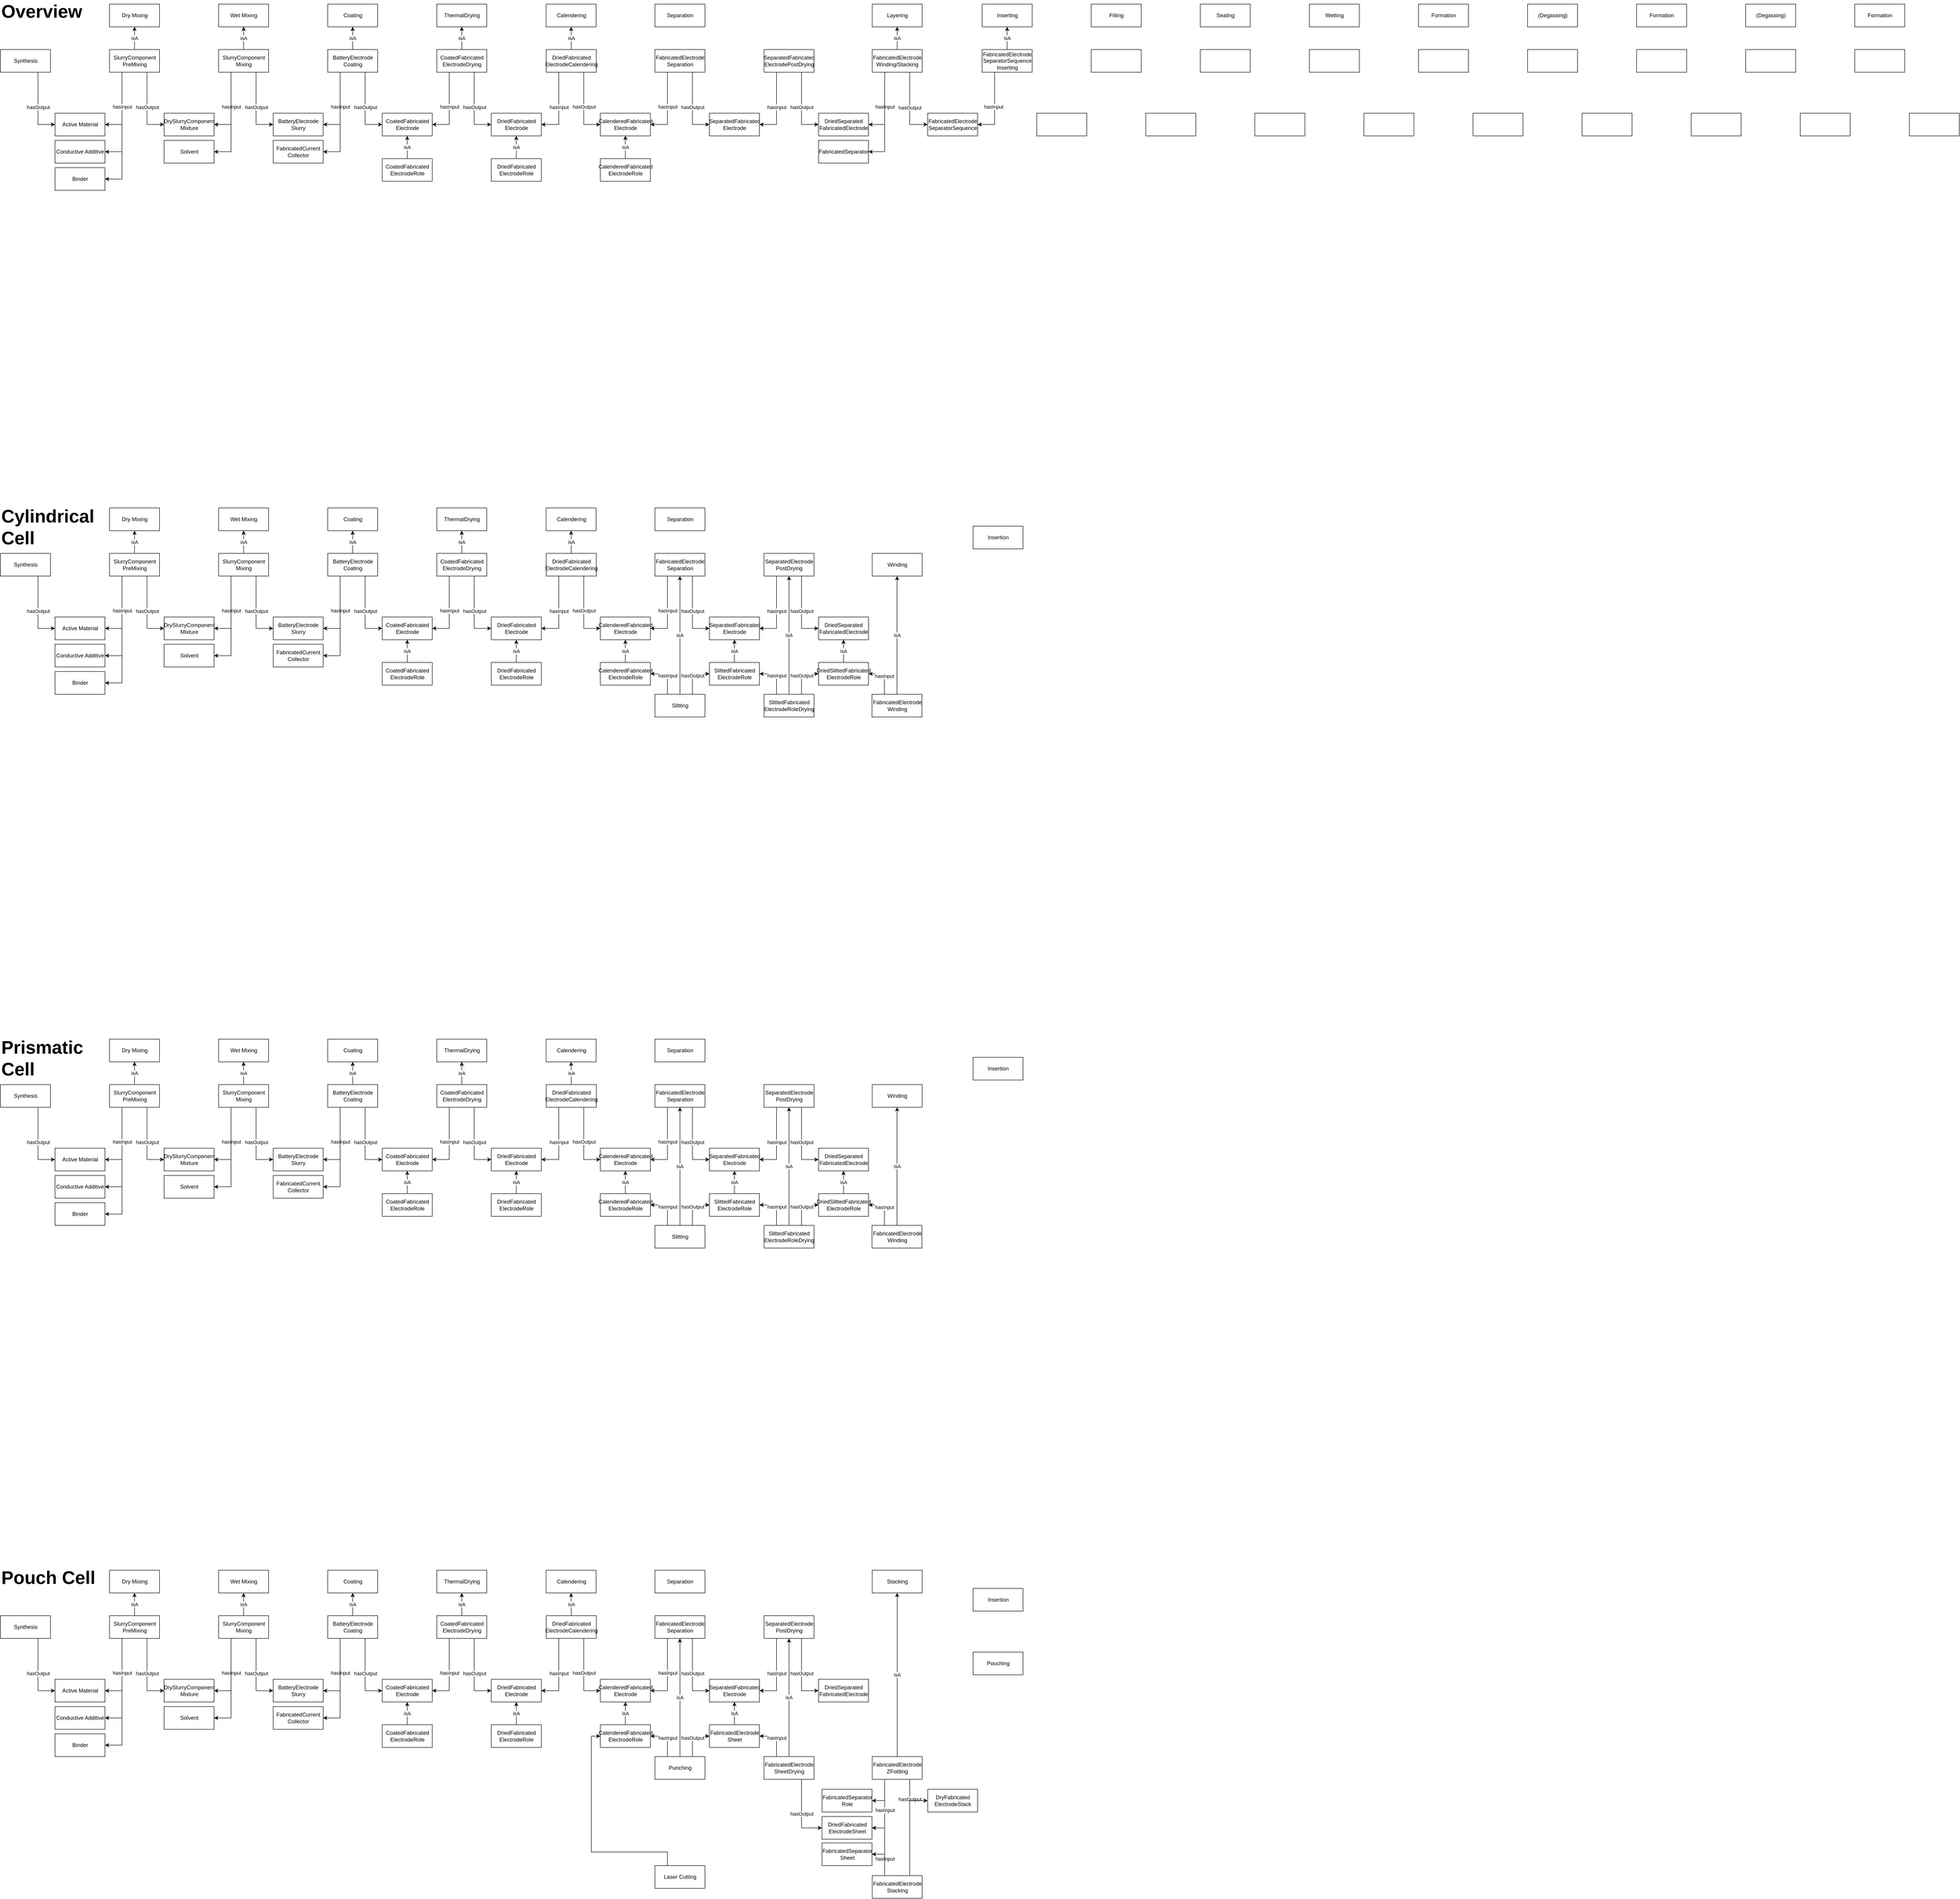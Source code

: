 <mxfile version="16.0.0" type="device"><diagram id="C5RBs43oDa-KdzZeNtuy" name="Page-1"><mxGraphModel dx="4380" dy="2722" grid="1" gridSize="10" guides="1" tooltips="1" connect="1" arrows="1" fold="1" page="1" pageScale="1" pageWidth="827" pageHeight="1169" math="0" shadow="0"><root><mxCell id="WIyWlLk6GJQsqaUBKTNV-0"/><mxCell id="WIyWlLk6GJQsqaUBKTNV-1" parent="WIyWlLk6GJQsqaUBKTNV-0"/><mxCell id="Ir8Zb6aab7hxqMzqU_jD-25" value="hasOutput" style="edgeStyle=orthogonalEdgeStyle;rounded=0;orthogonalLoop=1;jettySize=auto;html=1;entryX=0;entryY=0.5;entryDx=0;entryDy=0;exitX=0.75;exitY=1;exitDx=0;exitDy=0;" edge="1" parent="WIyWlLk6GJQsqaUBKTNV-1" source="YKtEaw2vK0wLO6skoSPc-4" target="Ir8Zb6aab7hxqMzqU_jD-6"><mxGeometry relative="1" as="geometry"><mxPoint x="110" y="250" as="sourcePoint"/></mxGeometry></mxCell><mxCell id="YKtEaw2vK0wLO6skoSPc-4" value="Synthesis" style="html=1;" parent="WIyWlLk6GJQsqaUBKTNV-1" vertex="1"><mxGeometry x="40" y="160" width="110" height="50" as="geometry"/></mxCell><mxCell id="YKtEaw2vK0wLO6skoSPc-6" value="Wet Mixing" style="html=1;" parent="WIyWlLk6GJQsqaUBKTNV-1" vertex="1"><mxGeometry x="520" y="60" width="110" height="50" as="geometry"/></mxCell><mxCell id="Ir8Zb6aab7hxqMzqU_jD-35" value="hasOutput" style="edgeStyle=orthogonalEdgeStyle;rounded=0;orthogonalLoop=1;jettySize=auto;html=1;entryX=0;entryY=0.5;entryDx=0;entryDy=0;exitX=0.75;exitY=1;exitDx=0;exitDy=0;" edge="1" parent="WIyWlLk6GJQsqaUBKTNV-1" source="YKtEaw2vK0wLO6skoSPc-7" target="Ir8Zb6aab7hxqMzqU_jD-34"><mxGeometry relative="1" as="geometry"/></mxCell><mxCell id="Ir8Zb6aab7hxqMzqU_jD-50" value="isA" style="edgeStyle=orthogonalEdgeStyle;rounded=0;orthogonalLoop=1;jettySize=auto;html=1;entryX=0.5;entryY=1;entryDx=0;entryDy=0;fontSize=11;" edge="1" parent="WIyWlLk6GJQsqaUBKTNV-1" source="YKtEaw2vK0wLO6skoSPc-7" target="Ir8Zb6aab7hxqMzqU_jD-31"><mxGeometry relative="1" as="geometry"/></mxCell><mxCell id="YKtEaw2vK0wLO6skoSPc-7" value="BatteryElectrode&lt;br&gt;Coating" style="html=1;" parent="WIyWlLk6GJQsqaUBKTNV-1" vertex="1"><mxGeometry x="760" y="160" width="110" height="50" as="geometry"/></mxCell><mxCell id="YKtEaw2vK0wLO6skoSPc-8" value="ThermalDrying" style="html=1;" parent="WIyWlLk6GJQsqaUBKTNV-1" vertex="1"><mxGeometry x="1000" y="60" width="110" height="50" as="geometry"/></mxCell><mxCell id="Ir8Zb6aab7hxqMzqU_jD-42" value="hasOutput" style="edgeStyle=orthogonalEdgeStyle;rounded=0;orthogonalLoop=1;jettySize=auto;html=1;entryX=0;entryY=0.5;entryDx=0;entryDy=0;exitX=0.75;exitY=1;exitDx=0;exitDy=0;" edge="1" parent="WIyWlLk6GJQsqaUBKTNV-1" source="YKtEaw2vK0wLO6skoSPc-9" target="Ir8Zb6aab7hxqMzqU_jD-41"><mxGeometry relative="1" as="geometry"/></mxCell><mxCell id="Ir8Zb6aab7hxqMzqU_jD-53" value="isA" style="edgeStyle=orthogonalEdgeStyle;rounded=0;orthogonalLoop=1;jettySize=auto;html=1;entryX=0.5;entryY=1;entryDx=0;entryDy=0;fontSize=11;" edge="1" parent="WIyWlLk6GJQsqaUBKTNV-1" source="YKtEaw2vK0wLO6skoSPc-9" target="Ir8Zb6aab7hxqMzqU_jD-52"><mxGeometry relative="1" as="geometry"/></mxCell><mxCell id="YKtEaw2vK0wLO6skoSPc-9" value="DriedFabricated&lt;br&gt;ElectrodeCalendering" style="html=1;" parent="WIyWlLk6GJQsqaUBKTNV-1" vertex="1"><mxGeometry x="1241" y="160" width="110" height="50" as="geometry"/></mxCell><mxCell id="YKtEaw2vK0wLO6skoSPc-10" value="Separation" style="html=1;" parent="WIyWlLk6GJQsqaUBKTNV-1" vertex="1"><mxGeometry x="1480" y="60" width="110" height="50" as="geometry"/></mxCell><mxCell id="Ir8Zb6aab7hxqMzqU_jD-74" value="hasInput" style="edgeStyle=orthogonalEdgeStyle;rounded=0;orthogonalLoop=1;jettySize=auto;html=1;entryX=1;entryY=0.5;entryDx=0;entryDy=0;fontSize=11;startArrow=none;startFill=0;endArrow=classic;endFill=1;exitX=0.25;exitY=1;exitDx=0;exitDy=0;" edge="1" parent="WIyWlLk6GJQsqaUBKTNV-1" source="YKtEaw2vK0wLO6skoSPc-12" target="Ir8Zb6aab7hxqMzqU_jD-56"><mxGeometry relative="1" as="geometry"/></mxCell><mxCell id="Ir8Zb6aab7hxqMzqU_jD-76" value="hasOutput" style="edgeStyle=orthogonalEdgeStyle;rounded=0;orthogonalLoop=1;jettySize=auto;html=1;entryX=0;entryY=0.5;entryDx=0;entryDy=0;fontSize=11;startArrow=none;startFill=0;endArrow=classic;endFill=1;exitX=0.75;exitY=1;exitDx=0;exitDy=0;" edge="1" parent="WIyWlLk6GJQsqaUBKTNV-1" source="YKtEaw2vK0wLO6skoSPc-12" target="Ir8Zb6aab7hxqMzqU_jD-75"><mxGeometry relative="1" as="geometry"/></mxCell><mxCell id="YKtEaw2vK0wLO6skoSPc-12" value="SeparatedFabricated&lt;br&gt;ElectrodePostDrying" style="html=1;" parent="WIyWlLk6GJQsqaUBKTNV-1" vertex="1"><mxGeometry x="1720" y="160" width="110" height="50" as="geometry"/></mxCell><mxCell id="Ir8Zb6aab7hxqMzqU_jD-292" value="hasInput" style="edgeStyle=orthogonalEdgeStyle;rounded=0;orthogonalLoop=1;jettySize=auto;html=1;entryX=1;entryY=0.5;entryDx=0;entryDy=0;fontSize=11;startArrow=none;startFill=0;endArrow=classic;endFill=1;exitX=0.25;exitY=1;exitDx=0;exitDy=0;" edge="1" parent="WIyWlLk6GJQsqaUBKTNV-1" source="YKtEaw2vK0wLO6skoSPc-16" target="Ir8Zb6aab7hxqMzqU_jD-75"><mxGeometry relative="1" as="geometry"/></mxCell><mxCell id="Ir8Zb6aab7hxqMzqU_jD-293" style="edgeStyle=orthogonalEdgeStyle;rounded=0;orthogonalLoop=1;jettySize=auto;html=1;entryX=1;entryY=0.5;entryDx=0;entryDy=0;fontSize=11;startArrow=none;startFill=0;endArrow=classic;endFill=1;exitX=0.25;exitY=1;exitDx=0;exitDy=0;" edge="1" parent="WIyWlLk6GJQsqaUBKTNV-1" source="YKtEaw2vK0wLO6skoSPc-16" target="Ir8Zb6aab7hxqMzqU_jD-291"><mxGeometry relative="1" as="geometry"/></mxCell><mxCell id="Ir8Zb6aab7hxqMzqU_jD-295" value="hasOutput" style="edgeStyle=orthogonalEdgeStyle;rounded=0;orthogonalLoop=1;jettySize=auto;html=1;entryX=0;entryY=0.5;entryDx=0;entryDy=0;fontSize=11;startArrow=none;startFill=0;endArrow=classic;endFill=1;exitX=0.75;exitY=1;exitDx=0;exitDy=0;" edge="1" parent="WIyWlLk6GJQsqaUBKTNV-1" source="YKtEaw2vK0wLO6skoSPc-16" target="Ir8Zb6aab7hxqMzqU_jD-294"><mxGeometry relative="1" as="geometry"/></mxCell><mxCell id="Ir8Zb6aab7hxqMzqU_jD-297" value="isA" style="edgeStyle=orthogonalEdgeStyle;rounded=0;orthogonalLoop=1;jettySize=auto;html=1;fontSize=11;startArrow=none;startFill=0;endArrow=classic;endFill=1;" edge="1" parent="WIyWlLk6GJQsqaUBKTNV-1" source="YKtEaw2vK0wLO6skoSPc-16" target="Ir8Zb6aab7hxqMzqU_jD-296"><mxGeometry relative="1" as="geometry"/></mxCell><mxCell id="YKtEaw2vK0wLO6skoSPc-16" value="FabricatedElectrode&lt;br&gt;Winding/Stacking" style="html=1;" parent="WIyWlLk6GJQsqaUBKTNV-1" vertex="1"><mxGeometry x="1958" y="160" width="110" height="50" as="geometry"/></mxCell><mxCell id="Ir8Zb6aab7hxqMzqU_jD-15" value="" style="edgeStyle=orthogonalEdgeStyle;rounded=0;orthogonalLoop=1;jettySize=auto;html=1;entryX=0.25;entryY=1;entryDx=0;entryDy=0;endArrow=none;endFill=0;startArrow=classic;startFill=1;" edge="1" parent="WIyWlLk6GJQsqaUBKTNV-1" source="Ir8Zb6aab7hxqMzqU_jD-4" target="Ir8Zb6aab7hxqMzqU_jD-10"><mxGeometry relative="1" as="geometry"/></mxCell><mxCell id="Ir8Zb6aab7hxqMzqU_jD-4" value="Binder" style="html=1;" vertex="1" parent="WIyWlLk6GJQsqaUBKTNV-1"><mxGeometry x="160" y="420" width="110" height="50" as="geometry"/></mxCell><mxCell id="Ir8Zb6aab7hxqMzqU_jD-16" style="edgeStyle=orthogonalEdgeStyle;rounded=0;orthogonalLoop=1;jettySize=auto;html=1;entryX=0.25;entryY=1;entryDx=0;entryDy=0;endArrow=none;endFill=0;startArrow=classic;startFill=1;" edge="1" parent="WIyWlLk6GJQsqaUBKTNV-1" source="Ir8Zb6aab7hxqMzqU_jD-5" target="Ir8Zb6aab7hxqMzqU_jD-10"><mxGeometry relative="1" as="geometry"/></mxCell><mxCell id="Ir8Zb6aab7hxqMzqU_jD-5" value="Conductive Additive" style="html=1;" vertex="1" parent="WIyWlLk6GJQsqaUBKTNV-1"><mxGeometry x="160" y="360" width="110" height="50" as="geometry"/></mxCell><mxCell id="Ir8Zb6aab7hxqMzqU_jD-17" value="hasInput" style="edgeStyle=orthogonalEdgeStyle;rounded=0;orthogonalLoop=1;jettySize=auto;html=1;entryX=0.25;entryY=1;entryDx=0;entryDy=0;endArrow=none;endFill=0;startArrow=classic;startFill=1;" edge="1" parent="WIyWlLk6GJQsqaUBKTNV-1" source="Ir8Zb6aab7hxqMzqU_jD-6" target="Ir8Zb6aab7hxqMzqU_jD-10"><mxGeometry relative="1" as="geometry"/></mxCell><mxCell id="Ir8Zb6aab7hxqMzqU_jD-6" value="Active Material" style="html=1;" vertex="1" parent="WIyWlLk6GJQsqaUBKTNV-1"><mxGeometry x="160" y="300" width="110" height="50" as="geometry"/></mxCell><mxCell id="Ir8Zb6aab7hxqMzqU_jD-18" value="isA" style="edgeStyle=orthogonalEdgeStyle;rounded=0;orthogonalLoop=1;jettySize=auto;html=1;entryX=0.5;entryY=1;entryDx=0;entryDy=0;" edge="1" parent="WIyWlLk6GJQsqaUBKTNV-1" source="Ir8Zb6aab7hxqMzqU_jD-10" target="Ir8Zb6aab7hxqMzqU_jD-14"><mxGeometry relative="1" as="geometry"/></mxCell><mxCell id="Ir8Zb6aab7hxqMzqU_jD-20" value="hasOutput" style="edgeStyle=orthogonalEdgeStyle;rounded=0;orthogonalLoop=1;jettySize=auto;html=1;entryX=0;entryY=0.5;entryDx=0;entryDy=0;exitX=0.75;exitY=1;exitDx=0;exitDy=0;" edge="1" parent="WIyWlLk6GJQsqaUBKTNV-1" source="Ir8Zb6aab7hxqMzqU_jD-10" target="Ir8Zb6aab7hxqMzqU_jD-19"><mxGeometry relative="1" as="geometry"/></mxCell><mxCell id="Ir8Zb6aab7hxqMzqU_jD-10" value="&lt;div&gt;&lt;span&gt;SlurryComponent&lt;/span&gt;&lt;/div&gt;&lt;div&gt;&lt;span&gt;PreMixing&lt;/span&gt;&lt;/div&gt;" style="html=1;align=center;" vertex="1" parent="WIyWlLk6GJQsqaUBKTNV-1"><mxGeometry x="280" y="160" width="110" height="50" as="geometry"/></mxCell><mxCell id="Ir8Zb6aab7hxqMzqU_jD-14" value="Dry Mixing" style="html=1;" vertex="1" parent="WIyWlLk6GJQsqaUBKTNV-1"><mxGeometry x="280" y="60" width="110" height="50" as="geometry"/></mxCell><mxCell id="Ir8Zb6aab7hxqMzqU_jD-24" value="hasInput" style="edgeStyle=orthogonalEdgeStyle;rounded=0;orthogonalLoop=1;jettySize=auto;html=1;entryX=0.25;entryY=1;entryDx=0;entryDy=0;endArrow=none;endFill=0;startArrow=classic;startFill=1;" edge="1" parent="WIyWlLk6GJQsqaUBKTNV-1" source="Ir8Zb6aab7hxqMzqU_jD-19" target="Ir8Zb6aab7hxqMzqU_jD-22"><mxGeometry relative="1" as="geometry"/></mxCell><mxCell id="Ir8Zb6aab7hxqMzqU_jD-19" value="DrySlurryComponent&lt;br&gt;Mixture" style="html=1;" vertex="1" parent="WIyWlLk6GJQsqaUBKTNV-1"><mxGeometry x="400" y="300" width="110" height="50" as="geometry"/></mxCell><mxCell id="Ir8Zb6aab7hxqMzqU_jD-23" style="edgeStyle=orthogonalEdgeStyle;rounded=0;orthogonalLoop=1;jettySize=auto;html=1;entryX=0.25;entryY=1;entryDx=0;entryDy=0;endArrow=none;endFill=0;startArrow=classic;startFill=1;" edge="1" parent="WIyWlLk6GJQsqaUBKTNV-1" source="Ir8Zb6aab7hxqMzqU_jD-21" target="Ir8Zb6aab7hxqMzqU_jD-22"><mxGeometry relative="1" as="geometry"/></mxCell><mxCell id="Ir8Zb6aab7hxqMzqU_jD-21" value="Solvent" style="html=1;" vertex="1" parent="WIyWlLk6GJQsqaUBKTNV-1"><mxGeometry x="400" y="360" width="110" height="50" as="geometry"/></mxCell><mxCell id="Ir8Zb6aab7hxqMzqU_jD-27" value="hasOutput" style="edgeStyle=orthogonalEdgeStyle;rounded=0;orthogonalLoop=1;jettySize=auto;html=1;entryX=0;entryY=0.5;entryDx=0;entryDy=0;exitX=0.75;exitY=1;exitDx=0;exitDy=0;" edge="1" parent="WIyWlLk6GJQsqaUBKTNV-1" source="Ir8Zb6aab7hxqMzqU_jD-22" target="Ir8Zb6aab7hxqMzqU_jD-26"><mxGeometry relative="1" as="geometry"/></mxCell><mxCell id="Ir8Zb6aab7hxqMzqU_jD-49" value="isA" style="edgeStyle=orthogonalEdgeStyle;rounded=0;orthogonalLoop=1;jettySize=auto;html=1;entryX=0.5;entryY=1;entryDx=0;entryDy=0;fontSize=11;" edge="1" parent="WIyWlLk6GJQsqaUBKTNV-1" source="Ir8Zb6aab7hxqMzqU_jD-22" target="YKtEaw2vK0wLO6skoSPc-6"><mxGeometry relative="1" as="geometry"/></mxCell><mxCell id="Ir8Zb6aab7hxqMzqU_jD-22" value="SlurryComponent&lt;br&gt;Mixing" style="html=1;" vertex="1" parent="WIyWlLk6GJQsqaUBKTNV-1"><mxGeometry x="520" y="160" width="110" height="50" as="geometry"/></mxCell><mxCell id="Ir8Zb6aab7hxqMzqU_jD-32" value="hasInput" style="edgeStyle=orthogonalEdgeStyle;rounded=0;orthogonalLoop=1;jettySize=auto;html=1;entryX=0.25;entryY=1;entryDx=0;entryDy=0;endArrow=none;endFill=0;startArrow=classic;startFill=1;" edge="1" parent="WIyWlLk6GJQsqaUBKTNV-1" source="Ir8Zb6aab7hxqMzqU_jD-26" target="YKtEaw2vK0wLO6skoSPc-7"><mxGeometry relative="1" as="geometry"/></mxCell><mxCell id="Ir8Zb6aab7hxqMzqU_jD-26" value="BatteryElectrode&lt;br&gt;Slurry" style="html=1;" vertex="1" parent="WIyWlLk6GJQsqaUBKTNV-1"><mxGeometry x="640" y="300" width="110" height="50" as="geometry"/></mxCell><mxCell id="Ir8Zb6aab7hxqMzqU_jD-33" style="edgeStyle=orthogonalEdgeStyle;rounded=0;orthogonalLoop=1;jettySize=auto;html=1;entryX=0.25;entryY=1;entryDx=0;entryDy=0;endArrow=none;endFill=0;startArrow=classic;startFill=1;" edge="1" parent="WIyWlLk6GJQsqaUBKTNV-1" source="Ir8Zb6aab7hxqMzqU_jD-28" target="YKtEaw2vK0wLO6skoSPc-7"><mxGeometry relative="1" as="geometry"/></mxCell><mxCell id="Ir8Zb6aab7hxqMzqU_jD-28" value="FabricatedCurrent&lt;br&gt;Collector" style="html=1;" vertex="1" parent="WIyWlLk6GJQsqaUBKTNV-1"><mxGeometry x="640" y="360" width="110" height="50" as="geometry"/></mxCell><mxCell id="Ir8Zb6aab7hxqMzqU_jD-31" value="Coating" style="html=1;" vertex="1" parent="WIyWlLk6GJQsqaUBKTNV-1"><mxGeometry x="760" y="60" width="110" height="50" as="geometry"/></mxCell><mxCell id="Ir8Zb6aab7hxqMzqU_jD-37" value="hasInput" style="edgeStyle=orthogonalEdgeStyle;rounded=0;orthogonalLoop=1;jettySize=auto;html=1;entryX=0.25;entryY=1;entryDx=0;entryDy=0;endArrow=none;endFill=0;startArrow=classic;startFill=1;" edge="1" parent="WIyWlLk6GJQsqaUBKTNV-1" source="Ir8Zb6aab7hxqMzqU_jD-34" target="Ir8Zb6aab7hxqMzqU_jD-36"><mxGeometry relative="1" as="geometry"/></mxCell><mxCell id="Ir8Zb6aab7hxqMzqU_jD-34" value="CoatedFabricated&lt;br&gt;Electrode" style="html=1;" vertex="1" parent="WIyWlLk6GJQsqaUBKTNV-1"><mxGeometry x="880" y="300" width="110" height="50" as="geometry"/></mxCell><mxCell id="Ir8Zb6aab7hxqMzqU_jD-39" value="hasOutput" style="edgeStyle=orthogonalEdgeStyle;rounded=0;orthogonalLoop=1;jettySize=auto;html=1;entryX=0;entryY=0.5;entryDx=0;entryDy=0;exitX=0.75;exitY=1;exitDx=0;exitDy=0;" edge="1" parent="WIyWlLk6GJQsqaUBKTNV-1" source="Ir8Zb6aab7hxqMzqU_jD-36" target="Ir8Zb6aab7hxqMzqU_jD-38"><mxGeometry relative="1" as="geometry"/></mxCell><mxCell id="Ir8Zb6aab7hxqMzqU_jD-51" value="isA" style="edgeStyle=orthogonalEdgeStyle;rounded=0;orthogonalLoop=1;jettySize=auto;html=1;fontSize=11;" edge="1" parent="WIyWlLk6GJQsqaUBKTNV-1" source="Ir8Zb6aab7hxqMzqU_jD-36" target="YKtEaw2vK0wLO6skoSPc-8"><mxGeometry relative="1" as="geometry"/></mxCell><mxCell id="Ir8Zb6aab7hxqMzqU_jD-36" value="CoatedFabricated&lt;br&gt;ElectrodeDrying" style="html=1;" vertex="1" parent="WIyWlLk6GJQsqaUBKTNV-1"><mxGeometry x="1000" y="160" width="110" height="50" as="geometry"/></mxCell><mxCell id="Ir8Zb6aab7hxqMzqU_jD-40" value="hasInput" style="edgeStyle=orthogonalEdgeStyle;rounded=0;orthogonalLoop=1;jettySize=auto;html=1;entryX=0.25;entryY=1;entryDx=0;entryDy=0;endArrow=none;endFill=0;startArrow=classic;startFill=1;" edge="1" parent="WIyWlLk6GJQsqaUBKTNV-1" source="Ir8Zb6aab7hxqMzqU_jD-38" target="YKtEaw2vK0wLO6skoSPc-9"><mxGeometry relative="1" as="geometry"/></mxCell><mxCell id="Ir8Zb6aab7hxqMzqU_jD-38" value="DriedFabricated&lt;br&gt;Electrode" style="html=1;" vertex="1" parent="WIyWlLk6GJQsqaUBKTNV-1"><mxGeometry x="1120" y="300" width="110" height="50" as="geometry"/></mxCell><mxCell id="Ir8Zb6aab7hxqMzqU_jD-55" value="hasInput" style="edgeStyle=orthogonalEdgeStyle;rounded=0;orthogonalLoop=1;jettySize=auto;html=1;fontSize=11;entryX=0.25;entryY=1;entryDx=0;entryDy=0;endArrow=none;endFill=0;startArrow=classic;startFill=1;" edge="1" parent="WIyWlLk6GJQsqaUBKTNV-1" source="Ir8Zb6aab7hxqMzqU_jD-41" target="Ir8Zb6aab7hxqMzqU_jD-54"><mxGeometry relative="1" as="geometry"/></mxCell><mxCell id="Ir8Zb6aab7hxqMzqU_jD-41" value="CalenderedFabricated&lt;br&gt;Electrode" style="html=1;" vertex="1" parent="WIyWlLk6GJQsqaUBKTNV-1"><mxGeometry x="1360" y="300" width="110" height="50" as="geometry"/></mxCell><mxCell id="Ir8Zb6aab7hxqMzqU_jD-44" value="isA" style="edgeStyle=orthogonalEdgeStyle;rounded=0;orthogonalLoop=1;jettySize=auto;html=1;entryX=0.5;entryY=1;entryDx=0;entryDy=0;fontSize=11;" edge="1" parent="WIyWlLk6GJQsqaUBKTNV-1" source="Ir8Zb6aab7hxqMzqU_jD-43" target="Ir8Zb6aab7hxqMzqU_jD-41"><mxGeometry relative="1" as="geometry"/></mxCell><mxCell id="Ir8Zb6aab7hxqMzqU_jD-43" value="CalenderedFabricated&lt;br&gt;ElectrodeRole" style="html=1;" vertex="1" parent="WIyWlLk6GJQsqaUBKTNV-1"><mxGeometry x="1360" y="400" width="110" height="50" as="geometry"/></mxCell><mxCell id="Ir8Zb6aab7hxqMzqU_jD-46" value="isA" style="edgeStyle=orthogonalEdgeStyle;rounded=0;orthogonalLoop=1;jettySize=auto;html=1;fontSize=11;" edge="1" parent="WIyWlLk6GJQsqaUBKTNV-1" source="Ir8Zb6aab7hxqMzqU_jD-45" target="Ir8Zb6aab7hxqMzqU_jD-38"><mxGeometry relative="1" as="geometry"/></mxCell><mxCell id="Ir8Zb6aab7hxqMzqU_jD-45" value="DriedFabricated&lt;br&gt;ElectrodeRole" style="html=1;" vertex="1" parent="WIyWlLk6GJQsqaUBKTNV-1"><mxGeometry x="1120" y="400" width="110" height="50" as="geometry"/></mxCell><mxCell id="Ir8Zb6aab7hxqMzqU_jD-48" value="isA" style="edgeStyle=orthogonalEdgeStyle;rounded=0;orthogonalLoop=1;jettySize=auto;html=1;entryX=0.5;entryY=1;entryDx=0;entryDy=0;fontSize=11;" edge="1" parent="WIyWlLk6GJQsqaUBKTNV-1" source="Ir8Zb6aab7hxqMzqU_jD-47" target="Ir8Zb6aab7hxqMzqU_jD-34"><mxGeometry relative="1" as="geometry"/></mxCell><mxCell id="Ir8Zb6aab7hxqMzqU_jD-47" value="CoatedFabricated&lt;br&gt;ElectrodeRole" style="html=1;" vertex="1" parent="WIyWlLk6GJQsqaUBKTNV-1"><mxGeometry x="880" y="400" width="110" height="50" as="geometry"/></mxCell><mxCell id="Ir8Zb6aab7hxqMzqU_jD-52" value="Calendering" style="html=1;" vertex="1" parent="WIyWlLk6GJQsqaUBKTNV-1"><mxGeometry x="1240.5" y="60" width="110" height="50" as="geometry"/></mxCell><mxCell id="Ir8Zb6aab7hxqMzqU_jD-57" value="hasOutput" style="edgeStyle=orthogonalEdgeStyle;rounded=0;orthogonalLoop=1;jettySize=auto;html=1;entryX=0;entryY=0.5;entryDx=0;entryDy=0;fontSize=11;exitX=0.75;exitY=1;exitDx=0;exitDy=0;" edge="1" parent="WIyWlLk6GJQsqaUBKTNV-1" source="Ir8Zb6aab7hxqMzqU_jD-54" target="Ir8Zb6aab7hxqMzqU_jD-56"><mxGeometry relative="1" as="geometry"/></mxCell><mxCell id="Ir8Zb6aab7hxqMzqU_jD-54" value="FabricatedElectrode&lt;br&gt;Separation" style="html=1;" vertex="1" parent="WIyWlLk6GJQsqaUBKTNV-1"><mxGeometry x="1480" y="160" width="110" height="50" as="geometry"/></mxCell><mxCell id="Ir8Zb6aab7hxqMzqU_jD-56" value="SeparatedFabricated&lt;br&gt;Electrode" style="html=1;" vertex="1" parent="WIyWlLk6GJQsqaUBKTNV-1"><mxGeometry x="1600" y="300" width="110" height="50" as="geometry"/></mxCell><mxCell id="Ir8Zb6aab7hxqMzqU_jD-75" value="DriedSeparated&lt;br&gt;FabricatedElectrode" style="html=1;" vertex="1" parent="WIyWlLk6GJQsqaUBKTNV-1"><mxGeometry x="1840" y="300" width="110" height="50" as="geometry"/></mxCell><mxCell id="Ir8Zb6aab7hxqMzqU_jD-106" value="hasOutput" style="edgeStyle=orthogonalEdgeStyle;rounded=0;orthogonalLoop=1;jettySize=auto;html=1;entryX=0;entryY=0.5;entryDx=0;entryDy=0;exitX=0.75;exitY=1;exitDx=0;exitDy=0;" edge="1" parent="WIyWlLk6GJQsqaUBKTNV-1" source="Ir8Zb6aab7hxqMzqU_jD-107" target="Ir8Zb6aab7hxqMzqU_jD-133"><mxGeometry relative="1" as="geometry"><mxPoint x="110" y="1359" as="sourcePoint"/></mxGeometry></mxCell><mxCell id="Ir8Zb6aab7hxqMzqU_jD-107" value="Synthesis" style="html=1;" vertex="1" parent="WIyWlLk6GJQsqaUBKTNV-1"><mxGeometry x="40" y="1269" width="110" height="50" as="geometry"/></mxCell><mxCell id="Ir8Zb6aab7hxqMzqU_jD-108" value="Wet Mixing" style="html=1;" vertex="1" parent="WIyWlLk6GJQsqaUBKTNV-1"><mxGeometry x="520" y="1169" width="110" height="50" as="geometry"/></mxCell><mxCell id="Ir8Zb6aab7hxqMzqU_jD-109" value="hasOutput" style="edgeStyle=orthogonalEdgeStyle;rounded=0;orthogonalLoop=1;jettySize=auto;html=1;entryX=0;entryY=0.5;entryDx=0;entryDy=0;exitX=0.75;exitY=1;exitDx=0;exitDy=0;" edge="1" parent="WIyWlLk6GJQsqaUBKTNV-1" source="Ir8Zb6aab7hxqMzqU_jD-111" target="Ir8Zb6aab7hxqMzqU_jD-151"><mxGeometry relative="1" as="geometry"/></mxCell><mxCell id="Ir8Zb6aab7hxqMzqU_jD-110" value="isA" style="edgeStyle=orthogonalEdgeStyle;rounded=0;orthogonalLoop=1;jettySize=auto;html=1;entryX=0.5;entryY=1;entryDx=0;entryDy=0;fontSize=11;" edge="1" parent="WIyWlLk6GJQsqaUBKTNV-1" source="Ir8Zb6aab7hxqMzqU_jD-111" target="Ir8Zb6aab7hxqMzqU_jD-149"><mxGeometry relative="1" as="geometry"/></mxCell><mxCell id="Ir8Zb6aab7hxqMzqU_jD-111" value="BatteryElectrode&lt;br&gt;Coating" style="html=1;" vertex="1" parent="WIyWlLk6GJQsqaUBKTNV-1"><mxGeometry x="760" y="1269" width="110" height="50" as="geometry"/></mxCell><mxCell id="Ir8Zb6aab7hxqMzqU_jD-112" value="ThermalDrying" style="html=1;" vertex="1" parent="WIyWlLk6GJQsqaUBKTNV-1"><mxGeometry x="1000" y="1169" width="110" height="50" as="geometry"/></mxCell><mxCell id="Ir8Zb6aab7hxqMzqU_jD-113" value="hasOutput" style="edgeStyle=orthogonalEdgeStyle;rounded=0;orthogonalLoop=1;jettySize=auto;html=1;entryX=0;entryY=0.5;entryDx=0;entryDy=0;exitX=0.75;exitY=1;exitDx=0;exitDy=0;" edge="1" parent="WIyWlLk6GJQsqaUBKTNV-1" source="Ir8Zb6aab7hxqMzqU_jD-115" target="Ir8Zb6aab7hxqMzqU_jD-158"><mxGeometry relative="1" as="geometry"/></mxCell><mxCell id="Ir8Zb6aab7hxqMzqU_jD-114" value="isA" style="edgeStyle=orthogonalEdgeStyle;rounded=0;orthogonalLoop=1;jettySize=auto;html=1;entryX=0.5;entryY=1;entryDx=0;entryDy=0;fontSize=11;" edge="1" parent="WIyWlLk6GJQsqaUBKTNV-1" source="Ir8Zb6aab7hxqMzqU_jD-115" target="Ir8Zb6aab7hxqMzqU_jD-165"><mxGeometry relative="1" as="geometry"/></mxCell><mxCell id="Ir8Zb6aab7hxqMzqU_jD-115" value="DriedFabricated&lt;br&gt;ElectrodeCalendering" style="html=1;" vertex="1" parent="WIyWlLk6GJQsqaUBKTNV-1"><mxGeometry x="1241" y="1269" width="110" height="50" as="geometry"/></mxCell><mxCell id="Ir8Zb6aab7hxqMzqU_jD-116" value="Separation" style="html=1;" vertex="1" parent="WIyWlLk6GJQsqaUBKTNV-1"><mxGeometry x="1480" y="1169" width="110" height="50" as="geometry"/></mxCell><mxCell id="Ir8Zb6aab7hxqMzqU_jD-117" value="hasInput" style="edgeStyle=orthogonalEdgeStyle;rounded=0;orthogonalLoop=1;jettySize=auto;html=1;entryX=1;entryY=0.5;entryDx=0;entryDy=0;fontSize=11;startArrow=none;startFill=0;endArrow=classic;endFill=1;exitX=0.25;exitY=1;exitDx=0;exitDy=0;" edge="1" parent="WIyWlLk6GJQsqaUBKTNV-1" source="Ir8Zb6aab7hxqMzqU_jD-119" target="Ir8Zb6aab7hxqMzqU_jD-168"><mxGeometry relative="1" as="geometry"/></mxCell><mxCell id="Ir8Zb6aab7hxqMzqU_jD-118" value="hasOutput" style="edgeStyle=orthogonalEdgeStyle;rounded=0;orthogonalLoop=1;jettySize=auto;html=1;entryX=0;entryY=0.5;entryDx=0;entryDy=0;fontSize=11;startArrow=none;startFill=0;endArrow=classic;endFill=1;exitX=0.75;exitY=1;exitDx=0;exitDy=0;" edge="1" parent="WIyWlLk6GJQsqaUBKTNV-1" source="Ir8Zb6aab7hxqMzqU_jD-119" target="Ir8Zb6aab7hxqMzqU_jD-171"><mxGeometry relative="1" as="geometry"/></mxCell><mxCell id="Ir8Zb6aab7hxqMzqU_jD-119" value="SeparatedElectrode&lt;br&gt;PostDrying" style="html=1;" vertex="1" parent="WIyWlLk6GJQsqaUBKTNV-1"><mxGeometry x="1720" y="1269" width="110" height="50" as="geometry"/></mxCell><mxCell id="Ir8Zb6aab7hxqMzqU_jD-121" value="Winding" style="html=1;" vertex="1" parent="WIyWlLk6GJQsqaUBKTNV-1"><mxGeometry x="1958" y="1269" width="110" height="50" as="geometry"/></mxCell><mxCell id="Ir8Zb6aab7hxqMzqU_jD-122" value="hasInput" style="edgeStyle=orthogonalEdgeStyle;rounded=0;orthogonalLoop=1;jettySize=auto;html=1;fontSize=11;startArrow=none;startFill=0;endArrow=classic;endFill=1;entryX=1;entryY=0.5;entryDx=0;entryDy=0;exitX=0.25;exitY=0;exitDx=0;exitDy=0;" edge="1" parent="WIyWlLk6GJQsqaUBKTNV-1" source="Ir8Zb6aab7hxqMzqU_jD-125" target="Ir8Zb6aab7hxqMzqU_jD-160"><mxGeometry relative="1" as="geometry"/></mxCell><mxCell id="Ir8Zb6aab7hxqMzqU_jD-123" value="hasOutput" style="edgeStyle=orthogonalEdgeStyle;rounded=0;orthogonalLoop=1;jettySize=auto;html=1;fontSize=11;startArrow=none;startFill=0;endArrow=classic;endFill=1;exitX=0.75;exitY=0;exitDx=0;exitDy=0;entryX=0;entryY=0.5;entryDx=0;entryDy=0;" edge="1" parent="WIyWlLk6GJQsqaUBKTNV-1" source="Ir8Zb6aab7hxqMzqU_jD-125" target="Ir8Zb6aab7hxqMzqU_jD-170"><mxGeometry relative="1" as="geometry"/></mxCell><mxCell id="Ir8Zb6aab7hxqMzqU_jD-124" value="isA" style="edgeStyle=orthogonalEdgeStyle;rounded=0;orthogonalLoop=1;jettySize=auto;html=1;fontSize=11;startArrow=none;startFill=0;endArrow=classic;endFill=1;" edge="1" parent="WIyWlLk6GJQsqaUBKTNV-1" source="Ir8Zb6aab7hxqMzqU_jD-125" target="Ir8Zb6aab7hxqMzqU_jD-167"><mxGeometry relative="1" as="geometry"/></mxCell><mxCell id="Ir8Zb6aab7hxqMzqU_jD-125" value="Slitting" style="html=1;" vertex="1" parent="WIyWlLk6GJQsqaUBKTNV-1"><mxGeometry x="1480" y="1579" width="110" height="50" as="geometry"/></mxCell><mxCell id="Ir8Zb6aab7hxqMzqU_jD-126" value="Insertion" style="html=1;" vertex="1" parent="WIyWlLk6GJQsqaUBKTNV-1"><mxGeometry x="2180" y="1209" width="110" height="50" as="geometry"/></mxCell><mxCell id="Ir8Zb6aab7hxqMzqU_jD-128" value="" style="edgeStyle=orthogonalEdgeStyle;rounded=0;orthogonalLoop=1;jettySize=auto;html=1;entryX=0.25;entryY=1;entryDx=0;entryDy=0;endArrow=none;endFill=0;startArrow=classic;startFill=1;" edge="1" parent="WIyWlLk6GJQsqaUBKTNV-1" source="Ir8Zb6aab7hxqMzqU_jD-129" target="Ir8Zb6aab7hxqMzqU_jD-136"><mxGeometry relative="1" as="geometry"/></mxCell><mxCell id="Ir8Zb6aab7hxqMzqU_jD-129" value="Binder" style="html=1;" vertex="1" parent="WIyWlLk6GJQsqaUBKTNV-1"><mxGeometry x="160" y="1529" width="110" height="50" as="geometry"/></mxCell><mxCell id="Ir8Zb6aab7hxqMzqU_jD-130" style="edgeStyle=orthogonalEdgeStyle;rounded=0;orthogonalLoop=1;jettySize=auto;html=1;entryX=0.25;entryY=1;entryDx=0;entryDy=0;endArrow=none;endFill=0;startArrow=classic;startFill=1;" edge="1" parent="WIyWlLk6GJQsqaUBKTNV-1" source="Ir8Zb6aab7hxqMzqU_jD-131" target="Ir8Zb6aab7hxqMzqU_jD-136"><mxGeometry relative="1" as="geometry"/></mxCell><mxCell id="Ir8Zb6aab7hxqMzqU_jD-131" value="Conductive Additive" style="html=1;" vertex="1" parent="WIyWlLk6GJQsqaUBKTNV-1"><mxGeometry x="160" y="1469" width="110" height="50" as="geometry"/></mxCell><mxCell id="Ir8Zb6aab7hxqMzqU_jD-132" value="hasInput" style="edgeStyle=orthogonalEdgeStyle;rounded=0;orthogonalLoop=1;jettySize=auto;html=1;entryX=0.25;entryY=1;entryDx=0;entryDy=0;endArrow=none;endFill=0;startArrow=classic;startFill=1;" edge="1" parent="WIyWlLk6GJQsqaUBKTNV-1" source="Ir8Zb6aab7hxqMzqU_jD-133" target="Ir8Zb6aab7hxqMzqU_jD-136"><mxGeometry relative="1" as="geometry"/></mxCell><mxCell id="Ir8Zb6aab7hxqMzqU_jD-133" value="Active Material" style="html=1;" vertex="1" parent="WIyWlLk6GJQsqaUBKTNV-1"><mxGeometry x="160" y="1409" width="110" height="50" as="geometry"/></mxCell><mxCell id="Ir8Zb6aab7hxqMzqU_jD-134" value="isA" style="edgeStyle=orthogonalEdgeStyle;rounded=0;orthogonalLoop=1;jettySize=auto;html=1;entryX=0.5;entryY=1;entryDx=0;entryDy=0;" edge="1" parent="WIyWlLk6GJQsqaUBKTNV-1" source="Ir8Zb6aab7hxqMzqU_jD-136" target="Ir8Zb6aab7hxqMzqU_jD-137"><mxGeometry relative="1" as="geometry"/></mxCell><mxCell id="Ir8Zb6aab7hxqMzqU_jD-135" value="hasOutput" style="edgeStyle=orthogonalEdgeStyle;rounded=0;orthogonalLoop=1;jettySize=auto;html=1;entryX=0;entryY=0.5;entryDx=0;entryDy=0;exitX=0.75;exitY=1;exitDx=0;exitDy=0;" edge="1" parent="WIyWlLk6GJQsqaUBKTNV-1" source="Ir8Zb6aab7hxqMzqU_jD-136" target="Ir8Zb6aab7hxqMzqU_jD-139"><mxGeometry relative="1" as="geometry"/></mxCell><mxCell id="Ir8Zb6aab7hxqMzqU_jD-136" value="&lt;div&gt;&lt;span&gt;SlurryComponent&lt;/span&gt;&lt;/div&gt;&lt;div&gt;&lt;span&gt;PreMixing&lt;/span&gt;&lt;/div&gt;" style="html=1;align=center;" vertex="1" parent="WIyWlLk6GJQsqaUBKTNV-1"><mxGeometry x="280" y="1269" width="110" height="50" as="geometry"/></mxCell><mxCell id="Ir8Zb6aab7hxqMzqU_jD-137" value="Dry Mixing" style="html=1;" vertex="1" parent="WIyWlLk6GJQsqaUBKTNV-1"><mxGeometry x="280" y="1169" width="110" height="50" as="geometry"/></mxCell><mxCell id="Ir8Zb6aab7hxqMzqU_jD-138" value="hasInput" style="edgeStyle=orthogonalEdgeStyle;rounded=0;orthogonalLoop=1;jettySize=auto;html=1;entryX=0.25;entryY=1;entryDx=0;entryDy=0;endArrow=none;endFill=0;startArrow=classic;startFill=1;" edge="1" parent="WIyWlLk6GJQsqaUBKTNV-1" source="Ir8Zb6aab7hxqMzqU_jD-139" target="Ir8Zb6aab7hxqMzqU_jD-144"><mxGeometry relative="1" as="geometry"/></mxCell><mxCell id="Ir8Zb6aab7hxqMzqU_jD-139" value="DrySlurryComponent&lt;br&gt;Mixture" style="html=1;" vertex="1" parent="WIyWlLk6GJQsqaUBKTNV-1"><mxGeometry x="400" y="1409" width="110" height="50" as="geometry"/></mxCell><mxCell id="Ir8Zb6aab7hxqMzqU_jD-140" style="edgeStyle=orthogonalEdgeStyle;rounded=0;orthogonalLoop=1;jettySize=auto;html=1;entryX=0.25;entryY=1;entryDx=0;entryDy=0;endArrow=none;endFill=0;startArrow=classic;startFill=1;" edge="1" parent="WIyWlLk6GJQsqaUBKTNV-1" source="Ir8Zb6aab7hxqMzqU_jD-141" target="Ir8Zb6aab7hxqMzqU_jD-144"><mxGeometry relative="1" as="geometry"/></mxCell><mxCell id="Ir8Zb6aab7hxqMzqU_jD-141" value="Solvent" style="html=1;" vertex="1" parent="WIyWlLk6GJQsqaUBKTNV-1"><mxGeometry x="400" y="1469" width="110" height="50" as="geometry"/></mxCell><mxCell id="Ir8Zb6aab7hxqMzqU_jD-142" value="hasOutput" style="edgeStyle=orthogonalEdgeStyle;rounded=0;orthogonalLoop=1;jettySize=auto;html=1;entryX=0;entryY=0.5;entryDx=0;entryDy=0;exitX=0.75;exitY=1;exitDx=0;exitDy=0;" edge="1" parent="WIyWlLk6GJQsqaUBKTNV-1" source="Ir8Zb6aab7hxqMzqU_jD-144" target="Ir8Zb6aab7hxqMzqU_jD-146"><mxGeometry relative="1" as="geometry"/></mxCell><mxCell id="Ir8Zb6aab7hxqMzqU_jD-143" value="isA" style="edgeStyle=orthogonalEdgeStyle;rounded=0;orthogonalLoop=1;jettySize=auto;html=1;entryX=0.5;entryY=1;entryDx=0;entryDy=0;fontSize=11;" edge="1" parent="WIyWlLk6GJQsqaUBKTNV-1" source="Ir8Zb6aab7hxqMzqU_jD-144" target="Ir8Zb6aab7hxqMzqU_jD-108"><mxGeometry relative="1" as="geometry"/></mxCell><mxCell id="Ir8Zb6aab7hxqMzqU_jD-144" value="SlurryComponent&lt;br&gt;Mixing" style="html=1;" vertex="1" parent="WIyWlLk6GJQsqaUBKTNV-1"><mxGeometry x="520" y="1269" width="110" height="50" as="geometry"/></mxCell><mxCell id="Ir8Zb6aab7hxqMzqU_jD-145" value="hasInput" style="edgeStyle=orthogonalEdgeStyle;rounded=0;orthogonalLoop=1;jettySize=auto;html=1;entryX=0.25;entryY=1;entryDx=0;entryDy=0;endArrow=none;endFill=0;startArrow=classic;startFill=1;" edge="1" parent="WIyWlLk6GJQsqaUBKTNV-1" source="Ir8Zb6aab7hxqMzqU_jD-146" target="Ir8Zb6aab7hxqMzqU_jD-111"><mxGeometry relative="1" as="geometry"/></mxCell><mxCell id="Ir8Zb6aab7hxqMzqU_jD-146" value="BatteryElectrode&lt;br&gt;Slurry" style="html=1;" vertex="1" parent="WIyWlLk6GJQsqaUBKTNV-1"><mxGeometry x="640" y="1409" width="110" height="50" as="geometry"/></mxCell><mxCell id="Ir8Zb6aab7hxqMzqU_jD-147" style="edgeStyle=orthogonalEdgeStyle;rounded=0;orthogonalLoop=1;jettySize=auto;html=1;entryX=0.25;entryY=1;entryDx=0;entryDy=0;endArrow=none;endFill=0;startArrow=classic;startFill=1;" edge="1" parent="WIyWlLk6GJQsqaUBKTNV-1" source="Ir8Zb6aab7hxqMzqU_jD-148" target="Ir8Zb6aab7hxqMzqU_jD-111"><mxGeometry relative="1" as="geometry"/></mxCell><mxCell id="Ir8Zb6aab7hxqMzqU_jD-148" value="FabricatedCurrent&lt;br&gt;Collector" style="html=1;" vertex="1" parent="WIyWlLk6GJQsqaUBKTNV-1"><mxGeometry x="640" y="1469" width="110" height="50" as="geometry"/></mxCell><mxCell id="Ir8Zb6aab7hxqMzqU_jD-149" value="Coating" style="html=1;" vertex="1" parent="WIyWlLk6GJQsqaUBKTNV-1"><mxGeometry x="760" y="1169" width="110" height="50" as="geometry"/></mxCell><mxCell id="Ir8Zb6aab7hxqMzqU_jD-150" value="hasInput" style="edgeStyle=orthogonalEdgeStyle;rounded=0;orthogonalLoop=1;jettySize=auto;html=1;entryX=0.25;entryY=1;entryDx=0;entryDy=0;endArrow=none;endFill=0;startArrow=classic;startFill=1;" edge="1" parent="WIyWlLk6GJQsqaUBKTNV-1" source="Ir8Zb6aab7hxqMzqU_jD-151" target="Ir8Zb6aab7hxqMzqU_jD-154"><mxGeometry relative="1" as="geometry"/></mxCell><mxCell id="Ir8Zb6aab7hxqMzqU_jD-151" value="CoatedFabricated&lt;br&gt;Electrode" style="html=1;" vertex="1" parent="WIyWlLk6GJQsqaUBKTNV-1"><mxGeometry x="880" y="1409" width="110" height="50" as="geometry"/></mxCell><mxCell id="Ir8Zb6aab7hxqMzqU_jD-152" value="hasOutput" style="edgeStyle=orthogonalEdgeStyle;rounded=0;orthogonalLoop=1;jettySize=auto;html=1;entryX=0;entryY=0.5;entryDx=0;entryDy=0;exitX=0.75;exitY=1;exitDx=0;exitDy=0;" edge="1" parent="WIyWlLk6GJQsqaUBKTNV-1" source="Ir8Zb6aab7hxqMzqU_jD-154" target="Ir8Zb6aab7hxqMzqU_jD-156"><mxGeometry relative="1" as="geometry"/></mxCell><mxCell id="Ir8Zb6aab7hxqMzqU_jD-153" value="isA" style="edgeStyle=orthogonalEdgeStyle;rounded=0;orthogonalLoop=1;jettySize=auto;html=1;fontSize=11;" edge="1" parent="WIyWlLk6GJQsqaUBKTNV-1" source="Ir8Zb6aab7hxqMzqU_jD-154" target="Ir8Zb6aab7hxqMzqU_jD-112"><mxGeometry relative="1" as="geometry"/></mxCell><mxCell id="Ir8Zb6aab7hxqMzqU_jD-154" value="CoatedFabricated&lt;br&gt;ElectrodeDrying" style="html=1;" vertex="1" parent="WIyWlLk6GJQsqaUBKTNV-1"><mxGeometry x="1000" y="1269" width="110" height="50" as="geometry"/></mxCell><mxCell id="Ir8Zb6aab7hxqMzqU_jD-155" value="hasInput" style="edgeStyle=orthogonalEdgeStyle;rounded=0;orthogonalLoop=1;jettySize=auto;html=1;entryX=0.25;entryY=1;entryDx=0;entryDy=0;endArrow=none;endFill=0;startArrow=classic;startFill=1;" edge="1" parent="WIyWlLk6GJQsqaUBKTNV-1" source="Ir8Zb6aab7hxqMzqU_jD-156" target="Ir8Zb6aab7hxqMzqU_jD-115"><mxGeometry relative="1" as="geometry"/></mxCell><mxCell id="Ir8Zb6aab7hxqMzqU_jD-156" value="DriedFabricated&lt;br&gt;Electrode" style="html=1;" vertex="1" parent="WIyWlLk6GJQsqaUBKTNV-1"><mxGeometry x="1120" y="1409" width="110" height="50" as="geometry"/></mxCell><mxCell id="Ir8Zb6aab7hxqMzqU_jD-157" value="hasInput" style="edgeStyle=orthogonalEdgeStyle;rounded=0;orthogonalLoop=1;jettySize=auto;html=1;fontSize=11;entryX=0.25;entryY=1;entryDx=0;entryDy=0;endArrow=none;endFill=0;startArrow=classic;startFill=1;" edge="1" parent="WIyWlLk6GJQsqaUBKTNV-1" source="Ir8Zb6aab7hxqMzqU_jD-158" target="Ir8Zb6aab7hxqMzqU_jD-167"><mxGeometry relative="1" as="geometry"/></mxCell><mxCell id="Ir8Zb6aab7hxqMzqU_jD-158" value="CalenderedFabricated&lt;br&gt;Electrode" style="html=1;" vertex="1" parent="WIyWlLk6GJQsqaUBKTNV-1"><mxGeometry x="1360" y="1409" width="110" height="50" as="geometry"/></mxCell><mxCell id="Ir8Zb6aab7hxqMzqU_jD-159" value="isA" style="edgeStyle=orthogonalEdgeStyle;rounded=0;orthogonalLoop=1;jettySize=auto;html=1;entryX=0.5;entryY=1;entryDx=0;entryDy=0;fontSize=11;" edge="1" parent="WIyWlLk6GJQsqaUBKTNV-1" source="Ir8Zb6aab7hxqMzqU_jD-160" target="Ir8Zb6aab7hxqMzqU_jD-158"><mxGeometry relative="1" as="geometry"/></mxCell><mxCell id="Ir8Zb6aab7hxqMzqU_jD-160" value="CalenderedFabricated&lt;br&gt;ElectrodeRole" style="html=1;" vertex="1" parent="WIyWlLk6GJQsqaUBKTNV-1"><mxGeometry x="1360" y="1509" width="110" height="50" as="geometry"/></mxCell><mxCell id="Ir8Zb6aab7hxqMzqU_jD-161" value="isA" style="edgeStyle=orthogonalEdgeStyle;rounded=0;orthogonalLoop=1;jettySize=auto;html=1;fontSize=11;" edge="1" parent="WIyWlLk6GJQsqaUBKTNV-1" source="Ir8Zb6aab7hxqMzqU_jD-162" target="Ir8Zb6aab7hxqMzqU_jD-156"><mxGeometry relative="1" as="geometry"/></mxCell><mxCell id="Ir8Zb6aab7hxqMzqU_jD-162" value="DriedFabricated&lt;br&gt;ElectrodeRole" style="html=1;" vertex="1" parent="WIyWlLk6GJQsqaUBKTNV-1"><mxGeometry x="1120" y="1509" width="110" height="50" as="geometry"/></mxCell><mxCell id="Ir8Zb6aab7hxqMzqU_jD-163" value="isA" style="edgeStyle=orthogonalEdgeStyle;rounded=0;orthogonalLoop=1;jettySize=auto;html=1;entryX=0.5;entryY=1;entryDx=0;entryDy=0;fontSize=11;" edge="1" parent="WIyWlLk6GJQsqaUBKTNV-1" source="Ir8Zb6aab7hxqMzqU_jD-164" target="Ir8Zb6aab7hxqMzqU_jD-151"><mxGeometry relative="1" as="geometry"/></mxCell><mxCell id="Ir8Zb6aab7hxqMzqU_jD-164" value="CoatedFabricated&lt;br&gt;ElectrodeRole" style="html=1;" vertex="1" parent="WIyWlLk6GJQsqaUBKTNV-1"><mxGeometry x="880" y="1509" width="110" height="50" as="geometry"/></mxCell><mxCell id="Ir8Zb6aab7hxqMzqU_jD-165" value="Calendering" style="html=1;" vertex="1" parent="WIyWlLk6GJQsqaUBKTNV-1"><mxGeometry x="1240.5" y="1169" width="110" height="50" as="geometry"/></mxCell><mxCell id="Ir8Zb6aab7hxqMzqU_jD-166" value="hasOutput" style="edgeStyle=orthogonalEdgeStyle;rounded=0;orthogonalLoop=1;jettySize=auto;html=1;entryX=0;entryY=0.5;entryDx=0;entryDy=0;fontSize=11;exitX=0.75;exitY=1;exitDx=0;exitDy=0;" edge="1" parent="WIyWlLk6GJQsqaUBKTNV-1" source="Ir8Zb6aab7hxqMzqU_jD-167" target="Ir8Zb6aab7hxqMzqU_jD-168"><mxGeometry relative="1" as="geometry"/></mxCell><mxCell id="Ir8Zb6aab7hxqMzqU_jD-167" value="FabricatedElectrode&lt;br&gt;Separation" style="html=1;" vertex="1" parent="WIyWlLk6GJQsqaUBKTNV-1"><mxGeometry x="1480" y="1269" width="110" height="50" as="geometry"/></mxCell><mxCell id="Ir8Zb6aab7hxqMzqU_jD-168" value="SeparatedFabricated&lt;br&gt;Electrode" style="html=1;" vertex="1" parent="WIyWlLk6GJQsqaUBKTNV-1"><mxGeometry x="1600" y="1409" width="110" height="50" as="geometry"/></mxCell><mxCell id="Ir8Zb6aab7hxqMzqU_jD-169" value="isA" style="edgeStyle=orthogonalEdgeStyle;rounded=0;orthogonalLoop=1;jettySize=auto;html=1;fontSize=11;startArrow=none;startFill=0;endArrow=classic;endFill=1;" edge="1" parent="WIyWlLk6GJQsqaUBKTNV-1" source="Ir8Zb6aab7hxqMzqU_jD-170" target="Ir8Zb6aab7hxqMzqU_jD-168"><mxGeometry relative="1" as="geometry"/></mxCell><mxCell id="Ir8Zb6aab7hxqMzqU_jD-170" value="SlittedFabricated&lt;br&gt;ElectrodeRole" style="html=1;" vertex="1" parent="WIyWlLk6GJQsqaUBKTNV-1"><mxGeometry x="1600" y="1509" width="110" height="50" as="geometry"/></mxCell><mxCell id="Ir8Zb6aab7hxqMzqU_jD-171" value="DriedSeparated&lt;br&gt;FabricatedElectrode" style="html=1;" vertex="1" parent="WIyWlLk6GJQsqaUBKTNV-1"><mxGeometry x="1840" y="1409" width="110" height="50" as="geometry"/></mxCell><mxCell id="Ir8Zb6aab7hxqMzqU_jD-172" value="hasInput" style="edgeStyle=orthogonalEdgeStyle;rounded=0;orthogonalLoop=1;jettySize=auto;html=1;entryX=1;entryY=0.5;entryDx=0;entryDy=0;fontSize=11;startArrow=none;startFill=0;endArrow=classic;endFill=1;exitX=0.25;exitY=0;exitDx=0;exitDy=0;" edge="1" parent="WIyWlLk6GJQsqaUBKTNV-1" source="Ir8Zb6aab7hxqMzqU_jD-175" target="Ir8Zb6aab7hxqMzqU_jD-170"><mxGeometry relative="1" as="geometry"/></mxCell><mxCell id="Ir8Zb6aab7hxqMzqU_jD-173" value="isA" style="edgeStyle=orthogonalEdgeStyle;rounded=0;orthogonalLoop=1;jettySize=auto;html=1;fontSize=11;startArrow=none;startFill=0;endArrow=classic;endFill=1;" edge="1" parent="WIyWlLk6GJQsqaUBKTNV-1" source="Ir8Zb6aab7hxqMzqU_jD-175" target="Ir8Zb6aab7hxqMzqU_jD-119"><mxGeometry relative="1" as="geometry"/></mxCell><mxCell id="Ir8Zb6aab7hxqMzqU_jD-174" value="hasOutput" style="edgeStyle=orthogonalEdgeStyle;rounded=0;orthogonalLoop=1;jettySize=auto;html=1;entryX=0;entryY=0.5;entryDx=0;entryDy=0;fontSize=11;startArrow=none;startFill=0;endArrow=classic;endFill=1;exitX=0.75;exitY=0;exitDx=0;exitDy=0;" edge="1" parent="WIyWlLk6GJQsqaUBKTNV-1" source="Ir8Zb6aab7hxqMzqU_jD-175" target="Ir8Zb6aab7hxqMzqU_jD-176"><mxGeometry relative="1" as="geometry"/></mxCell><mxCell id="Ir8Zb6aab7hxqMzqU_jD-175" value="SlittedFabricated&lt;br&gt;ElectrodeRoleDrying" style="html=1;" vertex="1" parent="WIyWlLk6GJQsqaUBKTNV-1"><mxGeometry x="1720" y="1579" width="110" height="50" as="geometry"/></mxCell><mxCell id="Ir8Zb6aab7hxqMzqU_jD-184" value="isA" style="edgeStyle=orthogonalEdgeStyle;rounded=0;orthogonalLoop=1;jettySize=auto;html=1;fontSize=11;startArrow=none;startFill=0;endArrow=classic;endFill=1;" edge="1" parent="WIyWlLk6GJQsqaUBKTNV-1" source="Ir8Zb6aab7hxqMzqU_jD-176" target="Ir8Zb6aab7hxqMzqU_jD-171"><mxGeometry relative="1" as="geometry"/></mxCell><mxCell id="Ir8Zb6aab7hxqMzqU_jD-176" value="DriedSlittedFabricated&lt;br&gt;ElectrodeRole" style="html=1;" vertex="1" parent="WIyWlLk6GJQsqaUBKTNV-1"><mxGeometry x="1840" y="1509" width="110" height="50" as="geometry"/></mxCell><mxCell id="Ir8Zb6aab7hxqMzqU_jD-177" value="hasInput" style="edgeStyle=orthogonalEdgeStyle;rounded=0;orthogonalLoop=1;jettySize=auto;html=1;entryX=1;entryY=0.5;entryDx=0;entryDy=0;fontSize=11;startArrow=none;startFill=0;endArrow=classic;endFill=1;exitX=0.25;exitY=0;exitDx=0;exitDy=0;" edge="1" parent="WIyWlLk6GJQsqaUBKTNV-1" source="Ir8Zb6aab7hxqMzqU_jD-179" target="Ir8Zb6aab7hxqMzqU_jD-176"><mxGeometry relative="1" as="geometry"/></mxCell><mxCell id="Ir8Zb6aab7hxqMzqU_jD-178" value="isA" style="edgeStyle=orthogonalEdgeStyle;rounded=0;orthogonalLoop=1;jettySize=auto;html=1;entryX=0.5;entryY=1;entryDx=0;entryDy=0;fontSize=11;startArrow=none;startFill=0;endArrow=classic;endFill=1;" edge="1" parent="WIyWlLk6GJQsqaUBKTNV-1" source="Ir8Zb6aab7hxqMzqU_jD-179" target="Ir8Zb6aab7hxqMzqU_jD-121"><mxGeometry relative="1" as="geometry"><Array as="points"><mxPoint x="2013" y="1340"/><mxPoint x="2013" y="1340"/></Array></mxGeometry></mxCell><mxCell id="Ir8Zb6aab7hxqMzqU_jD-179" value="FabricatedElectrode&lt;br&gt;Winding" style="html=1;" vertex="1" parent="WIyWlLk6GJQsqaUBKTNV-1"><mxGeometry x="1957.5" y="1579" width="110" height="50" as="geometry"/></mxCell><mxCell id="Ir8Zb6aab7hxqMzqU_jD-181" value="&lt;b&gt;&lt;font style=&quot;font-size: 40px&quot;&gt;Cylindrical&lt;br&gt;Cell&lt;br&gt;&lt;/font&gt;&lt;/b&gt;" style="text;html=1;strokeColor=none;fillColor=none;align=left;verticalAlign=middle;whiteSpace=wrap;rounded=0;fontSize=11;" vertex="1" parent="WIyWlLk6GJQsqaUBKTNV-1"><mxGeometry x="40" y="1169" width="210" height="81" as="geometry"/></mxCell><mxCell id="Ir8Zb6aab7hxqMzqU_jD-185" value="&lt;b&gt;&lt;font style=&quot;font-size: 40px&quot;&gt;Overview&lt;br&gt;&lt;/font&gt;&lt;/b&gt;" style="text;html=1;strokeColor=none;fillColor=none;align=left;verticalAlign=middle;whiteSpace=wrap;rounded=0;fontSize=11;" vertex="1" parent="WIyWlLk6GJQsqaUBKTNV-1"><mxGeometry x="40" y="60" width="210" height="30" as="geometry"/></mxCell><mxCell id="Ir8Zb6aab7hxqMzqU_jD-186" value="hasOutput" style="edgeStyle=orthogonalEdgeStyle;rounded=0;orthogonalLoop=1;jettySize=auto;html=1;entryX=0;entryY=0.5;entryDx=0;entryDy=0;exitX=0.75;exitY=1;exitDx=0;exitDy=0;" edge="1" parent="WIyWlLk6GJQsqaUBKTNV-1" source="Ir8Zb6aab7hxqMzqU_jD-187" target="Ir8Zb6aab7hxqMzqU_jD-223"><mxGeometry relative="1" as="geometry"><mxPoint x="110" y="3697" as="sourcePoint"/></mxGeometry></mxCell><mxCell id="Ir8Zb6aab7hxqMzqU_jD-187" value="Synthesis" style="html=1;" vertex="1" parent="WIyWlLk6GJQsqaUBKTNV-1"><mxGeometry x="40" y="3607" width="110" height="50" as="geometry"/></mxCell><mxCell id="Ir8Zb6aab7hxqMzqU_jD-188" value="Wet Mixing" style="html=1;" vertex="1" parent="WIyWlLk6GJQsqaUBKTNV-1"><mxGeometry x="520" y="3507" width="110" height="50" as="geometry"/></mxCell><mxCell id="Ir8Zb6aab7hxqMzqU_jD-189" value="hasOutput" style="edgeStyle=orthogonalEdgeStyle;rounded=0;orthogonalLoop=1;jettySize=auto;html=1;entryX=0;entryY=0.5;entryDx=0;entryDy=0;exitX=0.75;exitY=1;exitDx=0;exitDy=0;" edge="1" parent="WIyWlLk6GJQsqaUBKTNV-1" source="Ir8Zb6aab7hxqMzqU_jD-191" target="Ir8Zb6aab7hxqMzqU_jD-241"><mxGeometry relative="1" as="geometry"/></mxCell><mxCell id="Ir8Zb6aab7hxqMzqU_jD-190" value="isA" style="edgeStyle=orthogonalEdgeStyle;rounded=0;orthogonalLoop=1;jettySize=auto;html=1;entryX=0.5;entryY=1;entryDx=0;entryDy=0;fontSize=11;" edge="1" parent="WIyWlLk6GJQsqaUBKTNV-1" source="Ir8Zb6aab7hxqMzqU_jD-191" target="Ir8Zb6aab7hxqMzqU_jD-239"><mxGeometry relative="1" as="geometry"/></mxCell><mxCell id="Ir8Zb6aab7hxqMzqU_jD-191" value="BatteryElectrode&lt;br&gt;Coating" style="html=1;" vertex="1" parent="WIyWlLk6GJQsqaUBKTNV-1"><mxGeometry x="760" y="3607" width="110" height="50" as="geometry"/></mxCell><mxCell id="Ir8Zb6aab7hxqMzqU_jD-192" value="ThermalDrying" style="html=1;" vertex="1" parent="WIyWlLk6GJQsqaUBKTNV-1"><mxGeometry x="1000" y="3507" width="110" height="50" as="geometry"/></mxCell><mxCell id="Ir8Zb6aab7hxqMzqU_jD-193" value="hasOutput" style="edgeStyle=orthogonalEdgeStyle;rounded=0;orthogonalLoop=1;jettySize=auto;html=1;entryX=0;entryY=0.5;entryDx=0;entryDy=0;exitX=0.75;exitY=1;exitDx=0;exitDy=0;" edge="1" parent="WIyWlLk6GJQsqaUBKTNV-1" source="Ir8Zb6aab7hxqMzqU_jD-195" target="Ir8Zb6aab7hxqMzqU_jD-248"><mxGeometry relative="1" as="geometry"/></mxCell><mxCell id="Ir8Zb6aab7hxqMzqU_jD-194" value="isA" style="edgeStyle=orthogonalEdgeStyle;rounded=0;orthogonalLoop=1;jettySize=auto;html=1;entryX=0.5;entryY=1;entryDx=0;entryDy=0;fontSize=11;" edge="1" parent="WIyWlLk6GJQsqaUBKTNV-1" source="Ir8Zb6aab7hxqMzqU_jD-195" target="Ir8Zb6aab7hxqMzqU_jD-256"><mxGeometry relative="1" as="geometry"/></mxCell><mxCell id="Ir8Zb6aab7hxqMzqU_jD-195" value="DriedFabricated&lt;br&gt;ElectrodeCalendering" style="html=1;" vertex="1" parent="WIyWlLk6GJQsqaUBKTNV-1"><mxGeometry x="1241" y="3607" width="110" height="50" as="geometry"/></mxCell><mxCell id="Ir8Zb6aab7hxqMzqU_jD-196" value="Separation" style="html=1;" vertex="1" parent="WIyWlLk6GJQsqaUBKTNV-1"><mxGeometry x="1480" y="3507" width="110" height="50" as="geometry"/></mxCell><mxCell id="Ir8Zb6aab7hxqMzqU_jD-197" value="hasInput" style="edgeStyle=orthogonalEdgeStyle;rounded=0;orthogonalLoop=1;jettySize=auto;html=1;entryX=1;entryY=0.5;entryDx=0;entryDy=0;fontSize=11;startArrow=none;startFill=0;endArrow=classic;endFill=1;exitX=0.25;exitY=1;exitDx=0;exitDy=0;" edge="1" parent="WIyWlLk6GJQsqaUBKTNV-1" source="Ir8Zb6aab7hxqMzqU_jD-199" target="Ir8Zb6aab7hxqMzqU_jD-259"><mxGeometry relative="1" as="geometry"/></mxCell><mxCell id="Ir8Zb6aab7hxqMzqU_jD-198" value="hasOutput" style="edgeStyle=orthogonalEdgeStyle;rounded=0;orthogonalLoop=1;jettySize=auto;html=1;entryX=0;entryY=0.5;entryDx=0;entryDy=0;fontSize=11;startArrow=none;startFill=0;endArrow=classic;endFill=1;exitX=0.75;exitY=1;exitDx=0;exitDy=0;" edge="1" parent="WIyWlLk6GJQsqaUBKTNV-1" source="Ir8Zb6aab7hxqMzqU_jD-199" target="Ir8Zb6aab7hxqMzqU_jD-263"><mxGeometry relative="1" as="geometry"/></mxCell><mxCell id="Ir8Zb6aab7hxqMzqU_jD-199" value="SeparatedElectrode&lt;br&gt;PostDrying" style="html=1;" vertex="1" parent="WIyWlLk6GJQsqaUBKTNV-1"><mxGeometry x="1720" y="3607" width="110" height="50" as="geometry"/></mxCell><mxCell id="Ir8Zb6aab7hxqMzqU_jD-202" value="isA" style="edgeStyle=orthogonalEdgeStyle;rounded=0;orthogonalLoop=1;jettySize=auto;html=1;entryX=0.5;entryY=1;entryDx=0;entryDy=0;fontSize=11;startArrow=none;startFill=0;endArrow=classic;endFill=1;" edge="1" parent="WIyWlLk6GJQsqaUBKTNV-1" source="Ir8Zb6aab7hxqMzqU_jD-204" target="Ir8Zb6aab7hxqMzqU_jD-205"><mxGeometry relative="1" as="geometry"><Array as="points"><mxPoint x="2013" y="3879"/><mxPoint x="2013" y="3879"/></Array></mxGeometry></mxCell><mxCell id="Ir8Zb6aab7hxqMzqU_jD-203" value="hasOutput" style="edgeStyle=orthogonalEdgeStyle;rounded=0;orthogonalLoop=1;jettySize=auto;html=1;entryX=0;entryY=0.5;entryDx=0;entryDy=0;fontSize=11;startArrow=none;startFill=0;endArrow=classic;endFill=1;exitX=0.75;exitY=1;exitDx=0;exitDy=0;" edge="1" parent="WIyWlLk6GJQsqaUBKTNV-1" source="Ir8Zb6aab7hxqMzqU_jD-204" target="Ir8Zb6aab7hxqMzqU_jD-284"><mxGeometry relative="1" as="geometry"/></mxCell><mxCell id="Ir8Zb6aab7hxqMzqU_jD-287" value="hasInput" style="edgeStyle=orthogonalEdgeStyle;rounded=0;orthogonalLoop=1;jettySize=auto;html=1;entryX=1;entryY=0.5;entryDx=0;entryDy=0;fontSize=11;startArrow=none;startFill=0;endArrow=classic;endFill=1;exitX=0.25;exitY=1;exitDx=0;exitDy=0;" edge="1" parent="WIyWlLk6GJQsqaUBKTNV-1" source="Ir8Zb6aab7hxqMzqU_jD-204" target="Ir8Zb6aab7hxqMzqU_jD-271"><mxGeometry relative="1" as="geometry"/></mxCell><mxCell id="Ir8Zb6aab7hxqMzqU_jD-288" style="edgeStyle=orthogonalEdgeStyle;rounded=0;orthogonalLoop=1;jettySize=auto;html=1;entryX=1;entryY=0.5;entryDx=0;entryDy=0;fontSize=11;startArrow=none;startFill=0;endArrow=classic;endFill=1;exitX=0.25;exitY=1;exitDx=0;exitDy=0;" edge="1" parent="WIyWlLk6GJQsqaUBKTNV-1" source="Ir8Zb6aab7hxqMzqU_jD-204" target="Ir8Zb6aab7hxqMzqU_jD-278"><mxGeometry relative="1" as="geometry"/></mxCell><mxCell id="Ir8Zb6aab7hxqMzqU_jD-204" value="FabricatedElectrode&lt;br&gt;ZFolding" style="html=1;" vertex="1" parent="WIyWlLk6GJQsqaUBKTNV-1"><mxGeometry x="1958" y="3917" width="110" height="50" as="geometry"/></mxCell><mxCell id="Ir8Zb6aab7hxqMzqU_jD-205" value="Stacking" style="html=1;" vertex="1" parent="WIyWlLk6GJQsqaUBKTNV-1"><mxGeometry x="1958" y="3507" width="110" height="50" as="geometry"/></mxCell><mxCell id="Ir8Zb6aab7hxqMzqU_jD-207" value="hasInput" style="edgeStyle=orthogonalEdgeStyle;rounded=0;orthogonalLoop=1;jettySize=auto;html=1;fontSize=11;startArrow=none;startFill=0;endArrow=classic;endFill=1;entryX=1;entryY=0.5;entryDx=0;entryDy=0;exitX=0.25;exitY=0;exitDx=0;exitDy=0;" edge="1" parent="WIyWlLk6GJQsqaUBKTNV-1" source="Ir8Zb6aab7hxqMzqU_jD-212" target="Ir8Zb6aab7hxqMzqU_jD-251"><mxGeometry relative="1" as="geometry"><mxPoint x="1507.5" y="3917" as="sourcePoint"/></mxGeometry></mxCell><mxCell id="Ir8Zb6aab7hxqMzqU_jD-208" value="hasOutput" style="edgeStyle=orthogonalEdgeStyle;rounded=0;orthogonalLoop=1;jettySize=auto;html=1;fontSize=11;startArrow=none;startFill=0;endArrow=classic;endFill=1;exitX=0.75;exitY=0;exitDx=0;exitDy=0;entryX=0;entryY=0.5;entryDx=0;entryDy=0;" edge="1" parent="WIyWlLk6GJQsqaUBKTNV-1" source="Ir8Zb6aab7hxqMzqU_jD-212" target="Ir8Zb6aab7hxqMzqU_jD-262"><mxGeometry relative="1" as="geometry"><mxPoint x="1562.5" y="3917" as="sourcePoint"/><mxPoint x="1600" y="3872" as="targetPoint"/></mxGeometry></mxCell><mxCell id="Ir8Zb6aab7hxqMzqU_jD-209" value="isA" style="edgeStyle=orthogonalEdgeStyle;rounded=0;orthogonalLoop=1;jettySize=auto;html=1;fontSize=11;startArrow=none;startFill=0;endArrow=classic;endFill=1;exitX=0.5;exitY=0;exitDx=0;exitDy=0;" edge="1" parent="WIyWlLk6GJQsqaUBKTNV-1" source="Ir8Zb6aab7hxqMzqU_jD-212" target="Ir8Zb6aab7hxqMzqU_jD-258"><mxGeometry relative="1" as="geometry"><mxPoint x="1535" y="3917" as="sourcePoint"/></mxGeometry></mxCell><mxCell id="Ir8Zb6aab7hxqMzqU_jD-212" value="Punching" style="html=1;" vertex="1" parent="WIyWlLk6GJQsqaUBKTNV-1"><mxGeometry x="1480" y="3917" width="110" height="50" as="geometry"/></mxCell><mxCell id="Ir8Zb6aab7hxqMzqU_jD-213" value="" style="edgeStyle=orthogonalEdgeStyle;rounded=0;orthogonalLoop=1;jettySize=auto;html=1;entryX=0;entryY=0.5;entryDx=0;entryDy=0;fontSize=11;startArrow=none;startFill=0;endArrow=classic;endFill=1;exitX=0.25;exitY=0;exitDx=0;exitDy=0;" edge="1" parent="WIyWlLk6GJQsqaUBKTNV-1" source="Ir8Zb6aab7hxqMzqU_jD-215" target="Ir8Zb6aab7hxqMzqU_jD-251"><mxGeometry relative="1" as="geometry"><Array as="points"><mxPoint x="1507" y="4127"/><mxPoint x="1340" y="4127"/><mxPoint x="1340" y="3872"/></Array></mxGeometry></mxCell><mxCell id="Ir8Zb6aab7hxqMzqU_jD-215" value="Laser Cutting" style="html=1;" vertex="1" parent="WIyWlLk6GJQsqaUBKTNV-1"><mxGeometry x="1480" y="4157" width="110" height="50" as="geometry"/></mxCell><mxCell id="Ir8Zb6aab7hxqMzqU_jD-216" value="Insertion" style="html=1;" vertex="1" parent="WIyWlLk6GJQsqaUBKTNV-1"><mxGeometry x="2180" y="3547" width="110" height="50" as="geometry"/></mxCell><mxCell id="Ir8Zb6aab7hxqMzqU_jD-217" value="Pouching" style="html=1;" vertex="1" parent="WIyWlLk6GJQsqaUBKTNV-1"><mxGeometry x="2180" y="3687" width="110" height="50" as="geometry"/></mxCell><mxCell id="Ir8Zb6aab7hxqMzqU_jD-218" value="" style="edgeStyle=orthogonalEdgeStyle;rounded=0;orthogonalLoop=1;jettySize=auto;html=1;entryX=0.25;entryY=1;entryDx=0;entryDy=0;endArrow=none;endFill=0;startArrow=classic;startFill=1;" edge="1" parent="WIyWlLk6GJQsqaUBKTNV-1" source="Ir8Zb6aab7hxqMzqU_jD-219" target="Ir8Zb6aab7hxqMzqU_jD-226"><mxGeometry relative="1" as="geometry"/></mxCell><mxCell id="Ir8Zb6aab7hxqMzqU_jD-219" value="Binder" style="html=1;" vertex="1" parent="WIyWlLk6GJQsqaUBKTNV-1"><mxGeometry x="160" y="3867" width="110" height="50" as="geometry"/></mxCell><mxCell id="Ir8Zb6aab7hxqMzqU_jD-220" style="edgeStyle=orthogonalEdgeStyle;rounded=0;orthogonalLoop=1;jettySize=auto;html=1;entryX=0.25;entryY=1;entryDx=0;entryDy=0;endArrow=none;endFill=0;startArrow=classic;startFill=1;" edge="1" parent="WIyWlLk6GJQsqaUBKTNV-1" source="Ir8Zb6aab7hxqMzqU_jD-221" target="Ir8Zb6aab7hxqMzqU_jD-226"><mxGeometry relative="1" as="geometry"/></mxCell><mxCell id="Ir8Zb6aab7hxqMzqU_jD-221" value="Conductive Additive" style="html=1;" vertex="1" parent="WIyWlLk6GJQsqaUBKTNV-1"><mxGeometry x="160" y="3807" width="110" height="50" as="geometry"/></mxCell><mxCell id="Ir8Zb6aab7hxqMzqU_jD-222" value="hasInput" style="edgeStyle=orthogonalEdgeStyle;rounded=0;orthogonalLoop=1;jettySize=auto;html=1;entryX=0.25;entryY=1;entryDx=0;entryDy=0;endArrow=none;endFill=0;startArrow=classic;startFill=1;" edge="1" parent="WIyWlLk6GJQsqaUBKTNV-1" source="Ir8Zb6aab7hxqMzqU_jD-223" target="Ir8Zb6aab7hxqMzqU_jD-226"><mxGeometry relative="1" as="geometry"/></mxCell><mxCell id="Ir8Zb6aab7hxqMzqU_jD-223" value="Active Material" style="html=1;" vertex="1" parent="WIyWlLk6GJQsqaUBKTNV-1"><mxGeometry x="160" y="3747" width="110" height="50" as="geometry"/></mxCell><mxCell id="Ir8Zb6aab7hxqMzqU_jD-224" value="isA" style="edgeStyle=orthogonalEdgeStyle;rounded=0;orthogonalLoop=1;jettySize=auto;html=1;entryX=0.5;entryY=1;entryDx=0;entryDy=0;" edge="1" parent="WIyWlLk6GJQsqaUBKTNV-1" source="Ir8Zb6aab7hxqMzqU_jD-226" target="Ir8Zb6aab7hxqMzqU_jD-227"><mxGeometry relative="1" as="geometry"/></mxCell><mxCell id="Ir8Zb6aab7hxqMzqU_jD-225" value="hasOutput" style="edgeStyle=orthogonalEdgeStyle;rounded=0;orthogonalLoop=1;jettySize=auto;html=1;entryX=0;entryY=0.5;entryDx=0;entryDy=0;exitX=0.75;exitY=1;exitDx=0;exitDy=0;" edge="1" parent="WIyWlLk6GJQsqaUBKTNV-1" source="Ir8Zb6aab7hxqMzqU_jD-226" target="Ir8Zb6aab7hxqMzqU_jD-229"><mxGeometry relative="1" as="geometry"/></mxCell><mxCell id="Ir8Zb6aab7hxqMzqU_jD-226" value="&lt;div&gt;&lt;span&gt;SlurryComponent&lt;/span&gt;&lt;/div&gt;&lt;div&gt;&lt;span&gt;PreMixing&lt;/span&gt;&lt;/div&gt;" style="html=1;align=center;" vertex="1" parent="WIyWlLk6GJQsqaUBKTNV-1"><mxGeometry x="280" y="3607" width="110" height="50" as="geometry"/></mxCell><mxCell id="Ir8Zb6aab7hxqMzqU_jD-227" value="Dry Mixing" style="html=1;" vertex="1" parent="WIyWlLk6GJQsqaUBKTNV-1"><mxGeometry x="280" y="3507" width="110" height="50" as="geometry"/></mxCell><mxCell id="Ir8Zb6aab7hxqMzqU_jD-228" value="hasInput" style="edgeStyle=orthogonalEdgeStyle;rounded=0;orthogonalLoop=1;jettySize=auto;html=1;entryX=0.25;entryY=1;entryDx=0;entryDy=0;endArrow=none;endFill=0;startArrow=classic;startFill=1;" edge="1" parent="WIyWlLk6GJQsqaUBKTNV-1" source="Ir8Zb6aab7hxqMzqU_jD-229" target="Ir8Zb6aab7hxqMzqU_jD-234"><mxGeometry relative="1" as="geometry"/></mxCell><mxCell id="Ir8Zb6aab7hxqMzqU_jD-229" value="DrySlurryComponent&lt;br&gt;Mixture" style="html=1;" vertex="1" parent="WIyWlLk6GJQsqaUBKTNV-1"><mxGeometry x="400" y="3747" width="110" height="50" as="geometry"/></mxCell><mxCell id="Ir8Zb6aab7hxqMzqU_jD-230" style="edgeStyle=orthogonalEdgeStyle;rounded=0;orthogonalLoop=1;jettySize=auto;html=1;entryX=0.25;entryY=1;entryDx=0;entryDy=0;endArrow=none;endFill=0;startArrow=classic;startFill=1;" edge="1" parent="WIyWlLk6GJQsqaUBKTNV-1" source="Ir8Zb6aab7hxqMzqU_jD-231" target="Ir8Zb6aab7hxqMzqU_jD-234"><mxGeometry relative="1" as="geometry"/></mxCell><mxCell id="Ir8Zb6aab7hxqMzqU_jD-231" value="Solvent" style="html=1;" vertex="1" parent="WIyWlLk6GJQsqaUBKTNV-1"><mxGeometry x="400" y="3807" width="110" height="50" as="geometry"/></mxCell><mxCell id="Ir8Zb6aab7hxqMzqU_jD-232" value="hasOutput" style="edgeStyle=orthogonalEdgeStyle;rounded=0;orthogonalLoop=1;jettySize=auto;html=1;entryX=0;entryY=0.5;entryDx=0;entryDy=0;exitX=0.75;exitY=1;exitDx=0;exitDy=0;" edge="1" parent="WIyWlLk6GJQsqaUBKTNV-1" source="Ir8Zb6aab7hxqMzqU_jD-234" target="Ir8Zb6aab7hxqMzqU_jD-236"><mxGeometry relative="1" as="geometry"/></mxCell><mxCell id="Ir8Zb6aab7hxqMzqU_jD-233" value="isA" style="edgeStyle=orthogonalEdgeStyle;rounded=0;orthogonalLoop=1;jettySize=auto;html=1;entryX=0.5;entryY=1;entryDx=0;entryDy=0;fontSize=11;" edge="1" parent="WIyWlLk6GJQsqaUBKTNV-1" source="Ir8Zb6aab7hxqMzqU_jD-234" target="Ir8Zb6aab7hxqMzqU_jD-188"><mxGeometry relative="1" as="geometry"/></mxCell><mxCell id="Ir8Zb6aab7hxqMzqU_jD-234" value="SlurryComponent&lt;br&gt;Mixing" style="html=1;" vertex="1" parent="WIyWlLk6GJQsqaUBKTNV-1"><mxGeometry x="520" y="3607" width="110" height="50" as="geometry"/></mxCell><mxCell id="Ir8Zb6aab7hxqMzqU_jD-235" value="hasInput" style="edgeStyle=orthogonalEdgeStyle;rounded=0;orthogonalLoop=1;jettySize=auto;html=1;entryX=0.25;entryY=1;entryDx=0;entryDy=0;endArrow=none;endFill=0;startArrow=classic;startFill=1;" edge="1" parent="WIyWlLk6GJQsqaUBKTNV-1" source="Ir8Zb6aab7hxqMzqU_jD-236" target="Ir8Zb6aab7hxqMzqU_jD-191"><mxGeometry relative="1" as="geometry"/></mxCell><mxCell id="Ir8Zb6aab7hxqMzqU_jD-236" value="BatteryElectrode&lt;br&gt;Slurry" style="html=1;" vertex="1" parent="WIyWlLk6GJQsqaUBKTNV-1"><mxGeometry x="640" y="3747" width="110" height="50" as="geometry"/></mxCell><mxCell id="Ir8Zb6aab7hxqMzqU_jD-237" style="edgeStyle=orthogonalEdgeStyle;rounded=0;orthogonalLoop=1;jettySize=auto;html=1;entryX=0.25;entryY=1;entryDx=0;entryDy=0;endArrow=none;endFill=0;startArrow=classic;startFill=1;" edge="1" parent="WIyWlLk6GJQsqaUBKTNV-1" source="Ir8Zb6aab7hxqMzqU_jD-238" target="Ir8Zb6aab7hxqMzqU_jD-191"><mxGeometry relative="1" as="geometry"/></mxCell><mxCell id="Ir8Zb6aab7hxqMzqU_jD-238" value="FabricatedCurrent&lt;br&gt;Collector" style="html=1;" vertex="1" parent="WIyWlLk6GJQsqaUBKTNV-1"><mxGeometry x="640" y="3807" width="110" height="50" as="geometry"/></mxCell><mxCell id="Ir8Zb6aab7hxqMzqU_jD-239" value="Coating" style="html=1;" vertex="1" parent="WIyWlLk6GJQsqaUBKTNV-1"><mxGeometry x="760" y="3507" width="110" height="50" as="geometry"/></mxCell><mxCell id="Ir8Zb6aab7hxqMzqU_jD-240" value="hasInput" style="edgeStyle=orthogonalEdgeStyle;rounded=0;orthogonalLoop=1;jettySize=auto;html=1;entryX=0.25;entryY=1;entryDx=0;entryDy=0;endArrow=none;endFill=0;startArrow=classic;startFill=1;" edge="1" parent="WIyWlLk6GJQsqaUBKTNV-1" source="Ir8Zb6aab7hxqMzqU_jD-241" target="Ir8Zb6aab7hxqMzqU_jD-244"><mxGeometry relative="1" as="geometry"/></mxCell><mxCell id="Ir8Zb6aab7hxqMzqU_jD-241" value="CoatedFabricated&lt;br&gt;Electrode" style="html=1;" vertex="1" parent="WIyWlLk6GJQsqaUBKTNV-1"><mxGeometry x="880" y="3747" width="110" height="50" as="geometry"/></mxCell><mxCell id="Ir8Zb6aab7hxqMzqU_jD-242" value="hasOutput" style="edgeStyle=orthogonalEdgeStyle;rounded=0;orthogonalLoop=1;jettySize=auto;html=1;entryX=0;entryY=0.5;entryDx=0;entryDy=0;exitX=0.75;exitY=1;exitDx=0;exitDy=0;" edge="1" parent="WIyWlLk6GJQsqaUBKTNV-1" source="Ir8Zb6aab7hxqMzqU_jD-244" target="Ir8Zb6aab7hxqMzqU_jD-246"><mxGeometry relative="1" as="geometry"/></mxCell><mxCell id="Ir8Zb6aab7hxqMzqU_jD-243" value="isA" style="edgeStyle=orthogonalEdgeStyle;rounded=0;orthogonalLoop=1;jettySize=auto;html=1;fontSize=11;" edge="1" parent="WIyWlLk6GJQsqaUBKTNV-1" source="Ir8Zb6aab7hxqMzqU_jD-244" target="Ir8Zb6aab7hxqMzqU_jD-192"><mxGeometry relative="1" as="geometry"/></mxCell><mxCell id="Ir8Zb6aab7hxqMzqU_jD-244" value="CoatedFabricated&lt;br&gt;ElectrodeDrying" style="html=1;" vertex="1" parent="WIyWlLk6GJQsqaUBKTNV-1"><mxGeometry x="1000" y="3607" width="110" height="50" as="geometry"/></mxCell><mxCell id="Ir8Zb6aab7hxqMzqU_jD-245" value="hasInput" style="edgeStyle=orthogonalEdgeStyle;rounded=0;orthogonalLoop=1;jettySize=auto;html=1;entryX=0.25;entryY=1;entryDx=0;entryDy=0;endArrow=none;endFill=0;startArrow=classic;startFill=1;" edge="1" parent="WIyWlLk6GJQsqaUBKTNV-1" source="Ir8Zb6aab7hxqMzqU_jD-246" target="Ir8Zb6aab7hxqMzqU_jD-195"><mxGeometry relative="1" as="geometry"/></mxCell><mxCell id="Ir8Zb6aab7hxqMzqU_jD-246" value="DriedFabricated&lt;br&gt;Electrode" style="html=1;" vertex="1" parent="WIyWlLk6GJQsqaUBKTNV-1"><mxGeometry x="1120" y="3747" width="110" height="50" as="geometry"/></mxCell><mxCell id="Ir8Zb6aab7hxqMzqU_jD-247" value="hasInput" style="edgeStyle=orthogonalEdgeStyle;rounded=0;orthogonalLoop=1;jettySize=auto;html=1;fontSize=11;entryX=0.25;entryY=1;entryDx=0;entryDy=0;endArrow=none;endFill=0;startArrow=classic;startFill=1;" edge="1" parent="WIyWlLk6GJQsqaUBKTNV-1" source="Ir8Zb6aab7hxqMzqU_jD-248" target="Ir8Zb6aab7hxqMzqU_jD-258"><mxGeometry relative="1" as="geometry"/></mxCell><mxCell id="Ir8Zb6aab7hxqMzqU_jD-248" value="CalenderedFabricated&lt;br&gt;Electrode" style="html=1;" vertex="1" parent="WIyWlLk6GJQsqaUBKTNV-1"><mxGeometry x="1360" y="3747" width="110" height="50" as="geometry"/></mxCell><mxCell id="Ir8Zb6aab7hxqMzqU_jD-249" value="isA" style="edgeStyle=orthogonalEdgeStyle;rounded=0;orthogonalLoop=1;jettySize=auto;html=1;entryX=0.5;entryY=1;entryDx=0;entryDy=0;fontSize=11;" edge="1" parent="WIyWlLk6GJQsqaUBKTNV-1" source="Ir8Zb6aab7hxqMzqU_jD-251" target="Ir8Zb6aab7hxqMzqU_jD-248"><mxGeometry relative="1" as="geometry"/></mxCell><mxCell id="Ir8Zb6aab7hxqMzqU_jD-251" value="CalenderedFabricated&lt;br&gt;ElectrodeRole" style="html=1;" vertex="1" parent="WIyWlLk6GJQsqaUBKTNV-1"><mxGeometry x="1360" y="3847" width="110" height="50" as="geometry"/></mxCell><mxCell id="Ir8Zb6aab7hxqMzqU_jD-252" value="isA" style="edgeStyle=orthogonalEdgeStyle;rounded=0;orthogonalLoop=1;jettySize=auto;html=1;fontSize=11;" edge="1" parent="WIyWlLk6GJQsqaUBKTNV-1" source="Ir8Zb6aab7hxqMzqU_jD-253" target="Ir8Zb6aab7hxqMzqU_jD-246"><mxGeometry relative="1" as="geometry"/></mxCell><mxCell id="Ir8Zb6aab7hxqMzqU_jD-253" value="DriedFabricated&lt;br&gt;ElectrodeRole" style="html=1;" vertex="1" parent="WIyWlLk6GJQsqaUBKTNV-1"><mxGeometry x="1120" y="3847" width="110" height="50" as="geometry"/></mxCell><mxCell id="Ir8Zb6aab7hxqMzqU_jD-254" value="isA" style="edgeStyle=orthogonalEdgeStyle;rounded=0;orthogonalLoop=1;jettySize=auto;html=1;entryX=0.5;entryY=1;entryDx=0;entryDy=0;fontSize=11;" edge="1" parent="WIyWlLk6GJQsqaUBKTNV-1" source="Ir8Zb6aab7hxqMzqU_jD-255" target="Ir8Zb6aab7hxqMzqU_jD-241"><mxGeometry relative="1" as="geometry"/></mxCell><mxCell id="Ir8Zb6aab7hxqMzqU_jD-255" value="CoatedFabricated&lt;br&gt;ElectrodeRole" style="html=1;" vertex="1" parent="WIyWlLk6GJQsqaUBKTNV-1"><mxGeometry x="880" y="3847" width="110" height="50" as="geometry"/></mxCell><mxCell id="Ir8Zb6aab7hxqMzqU_jD-256" value="Calendering" style="html=1;" vertex="1" parent="WIyWlLk6GJQsqaUBKTNV-1"><mxGeometry x="1240.5" y="3507" width="110" height="50" as="geometry"/></mxCell><mxCell id="Ir8Zb6aab7hxqMzqU_jD-257" value="hasOutput" style="edgeStyle=orthogonalEdgeStyle;rounded=0;orthogonalLoop=1;jettySize=auto;html=1;entryX=0;entryY=0.5;entryDx=0;entryDy=0;fontSize=11;exitX=0.75;exitY=1;exitDx=0;exitDy=0;" edge="1" parent="WIyWlLk6GJQsqaUBKTNV-1" source="Ir8Zb6aab7hxqMzqU_jD-258" target="Ir8Zb6aab7hxqMzqU_jD-259"><mxGeometry relative="1" as="geometry"/></mxCell><mxCell id="Ir8Zb6aab7hxqMzqU_jD-258" value="FabricatedElectrode&lt;br&gt;Separation" style="html=1;" vertex="1" parent="WIyWlLk6GJQsqaUBKTNV-1"><mxGeometry x="1480" y="3607" width="110" height="50" as="geometry"/></mxCell><mxCell id="Ir8Zb6aab7hxqMzqU_jD-259" value="SeparatedFabricated&lt;br&gt;Electrode" style="html=1;" vertex="1" parent="WIyWlLk6GJQsqaUBKTNV-1"><mxGeometry x="1600" y="3747" width="110" height="50" as="geometry"/></mxCell><mxCell id="Ir8Zb6aab7hxqMzqU_jD-260" value="isA" style="edgeStyle=orthogonalEdgeStyle;rounded=0;orthogonalLoop=1;jettySize=auto;html=1;fontSize=11;startArrow=none;startFill=0;endArrow=classic;endFill=1;exitX=0.5;exitY=0;exitDx=0;exitDy=0;" edge="1" parent="WIyWlLk6GJQsqaUBKTNV-1" source="Ir8Zb6aab7hxqMzqU_jD-262" target="Ir8Zb6aab7hxqMzqU_jD-259"><mxGeometry relative="1" as="geometry"><mxPoint x="1655" y="3847" as="sourcePoint"/></mxGeometry></mxCell><mxCell id="Ir8Zb6aab7hxqMzqU_jD-262" value="FabricatedElectrode&lt;br&gt;Sheet" style="html=1;" vertex="1" parent="WIyWlLk6GJQsqaUBKTNV-1"><mxGeometry x="1600" y="3847" width="110" height="50" as="geometry"/></mxCell><mxCell id="Ir8Zb6aab7hxqMzqU_jD-263" value="DriedSeparated&lt;br&gt;FabricatedElectrode" style="html=1;" vertex="1" parent="WIyWlLk6GJQsqaUBKTNV-1"><mxGeometry x="1840" y="3747" width="110" height="50" as="geometry"/></mxCell><mxCell id="Ir8Zb6aab7hxqMzqU_jD-264" value="hasInput" style="edgeStyle=orthogonalEdgeStyle;rounded=0;orthogonalLoop=1;jettySize=auto;html=1;fontSize=11;startArrow=none;startFill=0;endArrow=classic;endFill=1;exitX=0.25;exitY=0;exitDx=0;exitDy=0;" edge="1" parent="WIyWlLk6GJQsqaUBKTNV-1" source="Ir8Zb6aab7hxqMzqU_jD-270"><mxGeometry relative="1" as="geometry"><mxPoint x="1747.5" y="3917" as="sourcePoint"/><mxPoint x="1710" y="3872" as="targetPoint"/><Array as="points"><mxPoint x="1747" y="3872"/></Array></mxGeometry></mxCell><mxCell id="Ir8Zb6aab7hxqMzqU_jD-265" value="isA" style="edgeStyle=orthogonalEdgeStyle;rounded=0;orthogonalLoop=1;jettySize=auto;html=1;fontSize=11;startArrow=none;startFill=0;endArrow=classic;endFill=1;exitX=0.5;exitY=0;exitDx=0;exitDy=0;" edge="1" parent="WIyWlLk6GJQsqaUBKTNV-1" source="Ir8Zb6aab7hxqMzqU_jD-270" target="Ir8Zb6aab7hxqMzqU_jD-199"><mxGeometry relative="1" as="geometry"><mxPoint x="1775" y="3917" as="sourcePoint"/></mxGeometry></mxCell><mxCell id="Ir8Zb6aab7hxqMzqU_jD-266" value="hasOutput" style="edgeStyle=orthogonalEdgeStyle;rounded=0;orthogonalLoop=1;jettySize=auto;html=1;entryX=0;entryY=0.5;entryDx=0;entryDy=0;fontSize=11;startArrow=none;startFill=0;endArrow=classic;endFill=1;exitX=0.75;exitY=1;exitDx=0;exitDy=0;" edge="1" parent="WIyWlLk6GJQsqaUBKTNV-1" source="Ir8Zb6aab7hxqMzqU_jD-270" target="Ir8Zb6aab7hxqMzqU_jD-271"><mxGeometry relative="1" as="geometry"><mxPoint x="1802.5" y="3917" as="sourcePoint"/><mxPoint x="1840" y="3872" as="targetPoint"/></mxGeometry></mxCell><mxCell id="Ir8Zb6aab7hxqMzqU_jD-270" value="FabricatedElectrode&lt;br&gt;SheetDrying" style="html=1;" vertex="1" parent="WIyWlLk6GJQsqaUBKTNV-1"><mxGeometry x="1720" y="3917" width="110" height="50" as="geometry"/></mxCell><mxCell id="Ir8Zb6aab7hxqMzqU_jD-271" value="DriedFabricated&lt;br&gt;ElectrodeSheet" style="html=1;" vertex="1" parent="WIyWlLk6GJQsqaUBKTNV-1"><mxGeometry x="1847.5" y="4049" width="110" height="50" as="geometry"/></mxCell><mxCell id="Ir8Zb6aab7hxqMzqU_jD-278" value="FabricatedSeparator&lt;br&gt;Role" style="html=1;" vertex="1" parent="WIyWlLk6GJQsqaUBKTNV-1"><mxGeometry x="1847.5" y="3989" width="110" height="50" as="geometry"/></mxCell><mxCell id="Ir8Zb6aab7hxqMzqU_jD-280" value="hasInput" style="edgeStyle=orthogonalEdgeStyle;rounded=0;orthogonalLoop=1;jettySize=auto;html=1;entryX=1;entryY=0.5;entryDx=0;entryDy=0;fontSize=11;startArrow=none;startFill=0;endArrow=classic;endFill=1;exitX=0.25;exitY=0;exitDx=0;exitDy=0;" edge="1" parent="WIyWlLk6GJQsqaUBKTNV-1" source="Ir8Zb6aab7hxqMzqU_jD-282" target="Ir8Zb6aab7hxqMzqU_jD-283"><mxGeometry relative="1" as="geometry"/></mxCell><mxCell id="Ir8Zb6aab7hxqMzqU_jD-289" style="edgeStyle=orthogonalEdgeStyle;rounded=0;orthogonalLoop=1;jettySize=auto;html=1;entryX=1;entryY=0.5;entryDx=0;entryDy=0;fontSize=11;startArrow=none;startFill=0;endArrow=classic;endFill=1;exitX=0.25;exitY=0;exitDx=0;exitDy=0;" edge="1" parent="WIyWlLk6GJQsqaUBKTNV-1" source="Ir8Zb6aab7hxqMzqU_jD-282" target="Ir8Zb6aab7hxqMzqU_jD-271"><mxGeometry relative="1" as="geometry"/></mxCell><mxCell id="Ir8Zb6aab7hxqMzqU_jD-290" style="edgeStyle=orthogonalEdgeStyle;rounded=0;orthogonalLoop=1;jettySize=auto;html=1;entryX=0;entryY=0.5;entryDx=0;entryDy=0;fontSize=11;startArrow=none;startFill=0;endArrow=classic;endFill=1;exitX=0.75;exitY=0;exitDx=0;exitDy=0;" edge="1" parent="WIyWlLk6GJQsqaUBKTNV-1" source="Ir8Zb6aab7hxqMzqU_jD-282" target="Ir8Zb6aab7hxqMzqU_jD-284"><mxGeometry relative="1" as="geometry"/></mxCell><mxCell id="Ir8Zb6aab7hxqMzqU_jD-282" value="FabricatedElectrode&lt;br&gt;Stacking" style="html=1;" vertex="1" parent="WIyWlLk6GJQsqaUBKTNV-1"><mxGeometry x="1958" y="4179" width="110" height="50" as="geometry"/></mxCell><mxCell id="Ir8Zb6aab7hxqMzqU_jD-283" value="FabricatedSeparator&lt;br&gt;Sheet" style="html=1;" vertex="1" parent="WIyWlLk6GJQsqaUBKTNV-1"><mxGeometry x="1847.5" y="4107" width="110" height="50" as="geometry"/></mxCell><mxCell id="Ir8Zb6aab7hxqMzqU_jD-284" value="DryFabricated&lt;br&gt;ElectrodeStack" style="html=1;" vertex="1" parent="WIyWlLk6GJQsqaUBKTNV-1"><mxGeometry x="2080" y="3989" width="110" height="50" as="geometry"/></mxCell><mxCell id="Ir8Zb6aab7hxqMzqU_jD-286" value="&lt;b&gt;&lt;font style=&quot;font-size: 40px&quot;&gt;Pouch Cell&lt;br&gt;&lt;/font&gt;&lt;/b&gt;" style="text;html=1;strokeColor=none;fillColor=none;align=left;verticalAlign=middle;whiteSpace=wrap;rounded=0;fontSize=11;" vertex="1" parent="WIyWlLk6GJQsqaUBKTNV-1"><mxGeometry x="40" y="3507" width="210" height="30" as="geometry"/></mxCell><mxCell id="Ir8Zb6aab7hxqMzqU_jD-291" value="FabricatedSeparator" style="html=1;" vertex="1" parent="WIyWlLk6GJQsqaUBKTNV-1"><mxGeometry x="1840" y="360" width="110" height="50" as="geometry"/></mxCell><mxCell id="Ir8Zb6aab7hxqMzqU_jD-294" value="FabricatedElectrode&lt;br&gt;SeparatorSequence" style="html=1;" vertex="1" parent="WIyWlLk6GJQsqaUBKTNV-1"><mxGeometry x="2080" y="300" width="110" height="50" as="geometry"/></mxCell><mxCell id="Ir8Zb6aab7hxqMzqU_jD-296" value="Layering" style="html=1;" vertex="1" parent="WIyWlLk6GJQsqaUBKTNV-1"><mxGeometry x="1958" y="60" width="110" height="50" as="geometry"/></mxCell><mxCell id="Ir8Zb6aab7hxqMzqU_jD-298" value="Inserting" style="html=1;" vertex="1" parent="WIyWlLk6GJQsqaUBKTNV-1"><mxGeometry x="2200" y="60" width="110" height="50" as="geometry"/></mxCell><mxCell id="Ir8Zb6aab7hxqMzqU_jD-300" value="isA" style="edgeStyle=orthogonalEdgeStyle;rounded=0;orthogonalLoop=1;jettySize=auto;html=1;fontSize=11;startArrow=none;startFill=0;endArrow=classic;endFill=1;" edge="1" parent="WIyWlLk6GJQsqaUBKTNV-1" source="Ir8Zb6aab7hxqMzqU_jD-299" target="Ir8Zb6aab7hxqMzqU_jD-298"><mxGeometry relative="1" as="geometry"/></mxCell><mxCell id="Ir8Zb6aab7hxqMzqU_jD-301" style="edgeStyle=orthogonalEdgeStyle;rounded=0;orthogonalLoop=1;jettySize=auto;html=1;entryX=1;entryY=0.5;entryDx=0;entryDy=0;fontSize=11;startArrow=none;startFill=0;endArrow=classic;endFill=1;exitX=0.25;exitY=1;exitDx=0;exitDy=0;" edge="1" parent="WIyWlLk6GJQsqaUBKTNV-1" source="Ir8Zb6aab7hxqMzqU_jD-299" target="Ir8Zb6aab7hxqMzqU_jD-294"><mxGeometry relative="1" as="geometry"/></mxCell><mxCell id="Ir8Zb6aab7hxqMzqU_jD-302" value="hasInput" style="edgeLabel;html=1;align=center;verticalAlign=middle;resizable=0;points=[];fontSize=11;" vertex="1" connectable="0" parent="Ir8Zb6aab7hxqMzqU_jD-301"><mxGeometry x="-0.011" y="-3" relative="1" as="geometry"><mxPoint as="offset"/></mxGeometry></mxCell><mxCell id="Ir8Zb6aab7hxqMzqU_jD-299" value="FabricatedElectrode&lt;br&gt;SeparatorSequence&lt;br&gt;Inserting" style="html=1;" vertex="1" parent="WIyWlLk6GJQsqaUBKTNV-1"><mxGeometry x="2200" y="160" width="110" height="50" as="geometry"/></mxCell><mxCell id="Ir8Zb6aab7hxqMzqU_jD-303" value="" style="html=1;" vertex="1" parent="WIyWlLk6GJQsqaUBKTNV-1"><mxGeometry x="2320" y="300" width="110" height="50" as="geometry"/></mxCell><mxCell id="Ir8Zb6aab7hxqMzqU_jD-304" value="Filling" style="html=1;" vertex="1" parent="WIyWlLk6GJQsqaUBKTNV-1"><mxGeometry x="2440" y="60" width="110" height="50" as="geometry"/></mxCell><mxCell id="Ir8Zb6aab7hxqMzqU_jD-305" value="" style="html=1;" vertex="1" parent="WIyWlLk6GJQsqaUBKTNV-1"><mxGeometry x="2440" y="160" width="110" height="50" as="geometry"/></mxCell><mxCell id="Ir8Zb6aab7hxqMzqU_jD-306" value="" style="html=1;" vertex="1" parent="WIyWlLk6GJQsqaUBKTNV-1"><mxGeometry x="2560" y="300" width="110" height="50" as="geometry"/></mxCell><mxCell id="Ir8Zb6aab7hxqMzqU_jD-307" value="" style="html=1;" vertex="1" parent="WIyWlLk6GJQsqaUBKTNV-1"><mxGeometry x="2680" y="160" width="110" height="50" as="geometry"/></mxCell><mxCell id="Ir8Zb6aab7hxqMzqU_jD-308" value="Sealing" style="html=1;" vertex="1" parent="WIyWlLk6GJQsqaUBKTNV-1"><mxGeometry x="2680" y="60" width="110" height="50" as="geometry"/></mxCell><mxCell id="Ir8Zb6aab7hxqMzqU_jD-309" value="Wetting" style="html=1;" vertex="1" parent="WIyWlLk6GJQsqaUBKTNV-1"><mxGeometry x="2920" y="60" width="110" height="50" as="geometry"/></mxCell><mxCell id="Ir8Zb6aab7hxqMzqU_jD-310" value="" style="html=1;" vertex="1" parent="WIyWlLk6GJQsqaUBKTNV-1"><mxGeometry x="2800" y="300" width="110" height="50" as="geometry"/></mxCell><mxCell id="Ir8Zb6aab7hxqMzqU_jD-311" value="" style="html=1;" vertex="1" parent="WIyWlLk6GJQsqaUBKTNV-1"><mxGeometry x="2920" y="160" width="110" height="50" as="geometry"/></mxCell><mxCell id="Ir8Zb6aab7hxqMzqU_jD-312" value="" style="html=1;" vertex="1" parent="WIyWlLk6GJQsqaUBKTNV-1"><mxGeometry x="3040" y="300" width="110" height="50" as="geometry"/></mxCell><mxCell id="Ir8Zb6aab7hxqMzqU_jD-313" value="" style="html=1;" vertex="1" parent="WIyWlLk6GJQsqaUBKTNV-1"><mxGeometry x="3160" y="160" width="110" height="50" as="geometry"/></mxCell><mxCell id="Ir8Zb6aab7hxqMzqU_jD-314" value="Formation" style="html=1;" vertex="1" parent="WIyWlLk6GJQsqaUBKTNV-1"><mxGeometry x="3160" y="60" width="110" height="50" as="geometry"/></mxCell><mxCell id="Ir8Zb6aab7hxqMzqU_jD-315" value="(Degassing)" style="html=1;" vertex="1" parent="WIyWlLk6GJQsqaUBKTNV-1"><mxGeometry x="3400" y="60" width="110" height="50" as="geometry"/></mxCell><mxCell id="Ir8Zb6aab7hxqMzqU_jD-316" value="" style="html=1;" vertex="1" parent="WIyWlLk6GJQsqaUBKTNV-1"><mxGeometry x="3280" y="300" width="110" height="50" as="geometry"/></mxCell><mxCell id="Ir8Zb6aab7hxqMzqU_jD-317" value="" style="html=1;" vertex="1" parent="WIyWlLk6GJQsqaUBKTNV-1"><mxGeometry x="3400" y="160" width="110" height="50" as="geometry"/></mxCell><mxCell id="Ir8Zb6aab7hxqMzqU_jD-318" value="" style="html=1;" vertex="1" parent="WIyWlLk6GJQsqaUBKTNV-1"><mxGeometry x="3640" y="160" width="110" height="50" as="geometry"/></mxCell><mxCell id="Ir8Zb6aab7hxqMzqU_jD-319" value="Formation" style="html=1;" vertex="1" parent="WIyWlLk6GJQsqaUBKTNV-1"><mxGeometry x="3640" y="60" width="110" height="50" as="geometry"/></mxCell><mxCell id="Ir8Zb6aab7hxqMzqU_jD-320" value="" style="html=1;" vertex="1" parent="WIyWlLk6GJQsqaUBKTNV-1"><mxGeometry x="3520" y="300" width="110" height="50" as="geometry"/></mxCell><mxCell id="Ir8Zb6aab7hxqMzqU_jD-321" value="" style="html=1;" vertex="1" parent="WIyWlLk6GJQsqaUBKTNV-1"><mxGeometry x="3760" y="300" width="110" height="50" as="geometry"/></mxCell><mxCell id="Ir8Zb6aab7hxqMzqU_jD-322" value="(Degassing)" style="html=1;" vertex="1" parent="WIyWlLk6GJQsqaUBKTNV-1"><mxGeometry x="3880" y="60" width="110" height="50" as="geometry"/></mxCell><mxCell id="Ir8Zb6aab7hxqMzqU_jD-323" value="" style="html=1;" vertex="1" parent="WIyWlLk6GJQsqaUBKTNV-1"><mxGeometry x="3880" y="160" width="110" height="50" as="geometry"/></mxCell><mxCell id="Ir8Zb6aab7hxqMzqU_jD-324" value="" style="html=1;" vertex="1" parent="WIyWlLk6GJQsqaUBKTNV-1"><mxGeometry x="4120" y="160" width="110" height="50" as="geometry"/></mxCell><mxCell id="Ir8Zb6aab7hxqMzqU_jD-325" value="Formation" style="html=1;" vertex="1" parent="WIyWlLk6GJQsqaUBKTNV-1"><mxGeometry x="4120" y="60" width="110" height="50" as="geometry"/></mxCell><mxCell id="Ir8Zb6aab7hxqMzqU_jD-326" value="" style="html=1;" vertex="1" parent="WIyWlLk6GJQsqaUBKTNV-1"><mxGeometry x="4000" y="300" width="110" height="50" as="geometry"/></mxCell><mxCell id="Ir8Zb6aab7hxqMzqU_jD-327" value="" style="html=1;" vertex="1" parent="WIyWlLk6GJQsqaUBKTNV-1"><mxGeometry x="4240" y="300" width="110" height="50" as="geometry"/></mxCell><mxCell id="Ir8Zb6aab7hxqMzqU_jD-328" value="hasOutput" style="edgeStyle=orthogonalEdgeStyle;rounded=0;orthogonalLoop=1;jettySize=auto;html=1;entryX=0;entryY=0.5;entryDx=0;entryDy=0;exitX=0.75;exitY=1;exitDx=0;exitDy=0;" edge="1" parent="WIyWlLk6GJQsqaUBKTNV-1" source="Ir8Zb6aab7hxqMzqU_jD-329" target="Ir8Zb6aab7hxqMzqU_jD-353"><mxGeometry relative="1" as="geometry"><mxPoint x="110" y="2528" as="sourcePoint"/></mxGeometry></mxCell><mxCell id="Ir8Zb6aab7hxqMzqU_jD-329" value="Synthesis" style="html=1;" vertex="1" parent="WIyWlLk6GJQsqaUBKTNV-1"><mxGeometry x="40" y="2438" width="110" height="50" as="geometry"/></mxCell><mxCell id="Ir8Zb6aab7hxqMzqU_jD-330" value="Wet Mixing" style="html=1;" vertex="1" parent="WIyWlLk6GJQsqaUBKTNV-1"><mxGeometry x="520" y="2338" width="110" height="50" as="geometry"/></mxCell><mxCell id="Ir8Zb6aab7hxqMzqU_jD-331" value="hasOutput" style="edgeStyle=orthogonalEdgeStyle;rounded=0;orthogonalLoop=1;jettySize=auto;html=1;entryX=0;entryY=0.5;entryDx=0;entryDy=0;exitX=0.75;exitY=1;exitDx=0;exitDy=0;" edge="1" parent="WIyWlLk6GJQsqaUBKTNV-1" source="Ir8Zb6aab7hxqMzqU_jD-333" target="Ir8Zb6aab7hxqMzqU_jD-371"><mxGeometry relative="1" as="geometry"/></mxCell><mxCell id="Ir8Zb6aab7hxqMzqU_jD-332" value="isA" style="edgeStyle=orthogonalEdgeStyle;rounded=0;orthogonalLoop=1;jettySize=auto;html=1;entryX=0.5;entryY=1;entryDx=0;entryDy=0;fontSize=11;" edge="1" parent="WIyWlLk6GJQsqaUBKTNV-1" source="Ir8Zb6aab7hxqMzqU_jD-333" target="Ir8Zb6aab7hxqMzqU_jD-369"><mxGeometry relative="1" as="geometry"/></mxCell><mxCell id="Ir8Zb6aab7hxqMzqU_jD-333" value="BatteryElectrode&lt;br&gt;Coating" style="html=1;" vertex="1" parent="WIyWlLk6GJQsqaUBKTNV-1"><mxGeometry x="760" y="2438" width="110" height="50" as="geometry"/></mxCell><mxCell id="Ir8Zb6aab7hxqMzqU_jD-334" value="ThermalDrying" style="html=1;" vertex="1" parent="WIyWlLk6GJQsqaUBKTNV-1"><mxGeometry x="1000" y="2338" width="110" height="50" as="geometry"/></mxCell><mxCell id="Ir8Zb6aab7hxqMzqU_jD-335" value="hasOutput" style="edgeStyle=orthogonalEdgeStyle;rounded=0;orthogonalLoop=1;jettySize=auto;html=1;entryX=0;entryY=0.5;entryDx=0;entryDy=0;exitX=0.75;exitY=1;exitDx=0;exitDy=0;" edge="1" parent="WIyWlLk6GJQsqaUBKTNV-1" source="Ir8Zb6aab7hxqMzqU_jD-337" target="Ir8Zb6aab7hxqMzqU_jD-378"><mxGeometry relative="1" as="geometry"/></mxCell><mxCell id="Ir8Zb6aab7hxqMzqU_jD-336" value="isA" style="edgeStyle=orthogonalEdgeStyle;rounded=0;orthogonalLoop=1;jettySize=auto;html=1;entryX=0.5;entryY=1;entryDx=0;entryDy=0;fontSize=11;" edge="1" parent="WIyWlLk6GJQsqaUBKTNV-1" source="Ir8Zb6aab7hxqMzqU_jD-337" target="Ir8Zb6aab7hxqMzqU_jD-385"><mxGeometry relative="1" as="geometry"/></mxCell><mxCell id="Ir8Zb6aab7hxqMzqU_jD-337" value="DriedFabricated&lt;br&gt;ElectrodeCalendering" style="html=1;" vertex="1" parent="WIyWlLk6GJQsqaUBKTNV-1"><mxGeometry x="1241" y="2438" width="110" height="50" as="geometry"/></mxCell><mxCell id="Ir8Zb6aab7hxqMzqU_jD-338" value="Separation" style="html=1;" vertex="1" parent="WIyWlLk6GJQsqaUBKTNV-1"><mxGeometry x="1480" y="2338" width="110" height="50" as="geometry"/></mxCell><mxCell id="Ir8Zb6aab7hxqMzqU_jD-339" value="hasInput" style="edgeStyle=orthogonalEdgeStyle;rounded=0;orthogonalLoop=1;jettySize=auto;html=1;entryX=1;entryY=0.5;entryDx=0;entryDy=0;fontSize=11;startArrow=none;startFill=0;endArrow=classic;endFill=1;exitX=0.25;exitY=1;exitDx=0;exitDy=0;" edge="1" parent="WIyWlLk6GJQsqaUBKTNV-1" source="Ir8Zb6aab7hxqMzqU_jD-341" target="Ir8Zb6aab7hxqMzqU_jD-388"><mxGeometry relative="1" as="geometry"/></mxCell><mxCell id="Ir8Zb6aab7hxqMzqU_jD-340" value="hasOutput" style="edgeStyle=orthogonalEdgeStyle;rounded=0;orthogonalLoop=1;jettySize=auto;html=1;entryX=0;entryY=0.5;entryDx=0;entryDy=0;fontSize=11;startArrow=none;startFill=0;endArrow=classic;endFill=1;exitX=0.75;exitY=1;exitDx=0;exitDy=0;" edge="1" parent="WIyWlLk6GJQsqaUBKTNV-1" source="Ir8Zb6aab7hxqMzqU_jD-341" target="Ir8Zb6aab7hxqMzqU_jD-391"><mxGeometry relative="1" as="geometry"/></mxCell><mxCell id="Ir8Zb6aab7hxqMzqU_jD-341" value="SeparatedElectrode&lt;br&gt;PostDrying" style="html=1;" vertex="1" parent="WIyWlLk6GJQsqaUBKTNV-1"><mxGeometry x="1720" y="2438" width="110" height="50" as="geometry"/></mxCell><mxCell id="Ir8Zb6aab7hxqMzqU_jD-342" value="Winding" style="html=1;" vertex="1" parent="WIyWlLk6GJQsqaUBKTNV-1"><mxGeometry x="1958" y="2438" width="110" height="50" as="geometry"/></mxCell><mxCell id="Ir8Zb6aab7hxqMzqU_jD-343" value="hasInput" style="edgeStyle=orthogonalEdgeStyle;rounded=0;orthogonalLoop=1;jettySize=auto;html=1;fontSize=11;startArrow=none;startFill=0;endArrow=classic;endFill=1;entryX=1;entryY=0.5;entryDx=0;entryDy=0;exitX=0.25;exitY=0;exitDx=0;exitDy=0;" edge="1" parent="WIyWlLk6GJQsqaUBKTNV-1" source="Ir8Zb6aab7hxqMzqU_jD-346" target="Ir8Zb6aab7hxqMzqU_jD-380"><mxGeometry relative="1" as="geometry"/></mxCell><mxCell id="Ir8Zb6aab7hxqMzqU_jD-344" value="hasOutput" style="edgeStyle=orthogonalEdgeStyle;rounded=0;orthogonalLoop=1;jettySize=auto;html=1;fontSize=11;startArrow=none;startFill=0;endArrow=classic;endFill=1;exitX=0.75;exitY=0;exitDx=0;exitDy=0;entryX=0;entryY=0.5;entryDx=0;entryDy=0;" edge="1" parent="WIyWlLk6GJQsqaUBKTNV-1" source="Ir8Zb6aab7hxqMzqU_jD-346" target="Ir8Zb6aab7hxqMzqU_jD-390"><mxGeometry relative="1" as="geometry"/></mxCell><mxCell id="Ir8Zb6aab7hxqMzqU_jD-345" value="isA" style="edgeStyle=orthogonalEdgeStyle;rounded=0;orthogonalLoop=1;jettySize=auto;html=1;fontSize=11;startArrow=none;startFill=0;endArrow=classic;endFill=1;" edge="1" parent="WIyWlLk6GJQsqaUBKTNV-1" source="Ir8Zb6aab7hxqMzqU_jD-346" target="Ir8Zb6aab7hxqMzqU_jD-387"><mxGeometry relative="1" as="geometry"/></mxCell><mxCell id="Ir8Zb6aab7hxqMzqU_jD-346" value="Slitting" style="html=1;" vertex="1" parent="WIyWlLk6GJQsqaUBKTNV-1"><mxGeometry x="1480" y="2748" width="110" height="50" as="geometry"/></mxCell><mxCell id="Ir8Zb6aab7hxqMzqU_jD-347" value="Insertion" style="html=1;" vertex="1" parent="WIyWlLk6GJQsqaUBKTNV-1"><mxGeometry x="2180" y="2378" width="110" height="50" as="geometry"/></mxCell><mxCell id="Ir8Zb6aab7hxqMzqU_jD-348" value="" style="edgeStyle=orthogonalEdgeStyle;rounded=0;orthogonalLoop=1;jettySize=auto;html=1;entryX=0.25;entryY=1;entryDx=0;entryDy=0;endArrow=none;endFill=0;startArrow=classic;startFill=1;" edge="1" parent="WIyWlLk6GJQsqaUBKTNV-1" source="Ir8Zb6aab7hxqMzqU_jD-349" target="Ir8Zb6aab7hxqMzqU_jD-356"><mxGeometry relative="1" as="geometry"/></mxCell><mxCell id="Ir8Zb6aab7hxqMzqU_jD-349" value="Binder" style="html=1;" vertex="1" parent="WIyWlLk6GJQsqaUBKTNV-1"><mxGeometry x="160" y="2698" width="110" height="50" as="geometry"/></mxCell><mxCell id="Ir8Zb6aab7hxqMzqU_jD-350" style="edgeStyle=orthogonalEdgeStyle;rounded=0;orthogonalLoop=1;jettySize=auto;html=1;entryX=0.25;entryY=1;entryDx=0;entryDy=0;endArrow=none;endFill=0;startArrow=classic;startFill=1;" edge="1" parent="WIyWlLk6GJQsqaUBKTNV-1" source="Ir8Zb6aab7hxqMzqU_jD-351" target="Ir8Zb6aab7hxqMzqU_jD-356"><mxGeometry relative="1" as="geometry"/></mxCell><mxCell id="Ir8Zb6aab7hxqMzqU_jD-351" value="Conductive Additive" style="html=1;" vertex="1" parent="WIyWlLk6GJQsqaUBKTNV-1"><mxGeometry x="160" y="2638" width="110" height="50" as="geometry"/></mxCell><mxCell id="Ir8Zb6aab7hxqMzqU_jD-352" value="hasInput" style="edgeStyle=orthogonalEdgeStyle;rounded=0;orthogonalLoop=1;jettySize=auto;html=1;entryX=0.25;entryY=1;entryDx=0;entryDy=0;endArrow=none;endFill=0;startArrow=classic;startFill=1;" edge="1" parent="WIyWlLk6GJQsqaUBKTNV-1" source="Ir8Zb6aab7hxqMzqU_jD-353" target="Ir8Zb6aab7hxqMzqU_jD-356"><mxGeometry relative="1" as="geometry"/></mxCell><mxCell id="Ir8Zb6aab7hxqMzqU_jD-353" value="Active Material" style="html=1;" vertex="1" parent="WIyWlLk6GJQsqaUBKTNV-1"><mxGeometry x="160" y="2578" width="110" height="50" as="geometry"/></mxCell><mxCell id="Ir8Zb6aab7hxqMzqU_jD-354" value="isA" style="edgeStyle=orthogonalEdgeStyle;rounded=0;orthogonalLoop=1;jettySize=auto;html=1;entryX=0.5;entryY=1;entryDx=0;entryDy=0;" edge="1" parent="WIyWlLk6GJQsqaUBKTNV-1" source="Ir8Zb6aab7hxqMzqU_jD-356" target="Ir8Zb6aab7hxqMzqU_jD-357"><mxGeometry relative="1" as="geometry"/></mxCell><mxCell id="Ir8Zb6aab7hxqMzqU_jD-355" value="hasOutput" style="edgeStyle=orthogonalEdgeStyle;rounded=0;orthogonalLoop=1;jettySize=auto;html=1;entryX=0;entryY=0.5;entryDx=0;entryDy=0;exitX=0.75;exitY=1;exitDx=0;exitDy=0;" edge="1" parent="WIyWlLk6GJQsqaUBKTNV-1" source="Ir8Zb6aab7hxqMzqU_jD-356" target="Ir8Zb6aab7hxqMzqU_jD-359"><mxGeometry relative="1" as="geometry"/></mxCell><mxCell id="Ir8Zb6aab7hxqMzqU_jD-356" value="&lt;div&gt;&lt;span&gt;SlurryComponent&lt;/span&gt;&lt;/div&gt;&lt;div&gt;&lt;span&gt;PreMixing&lt;/span&gt;&lt;/div&gt;" style="html=1;align=center;" vertex="1" parent="WIyWlLk6GJQsqaUBKTNV-1"><mxGeometry x="280" y="2438" width="110" height="50" as="geometry"/></mxCell><mxCell id="Ir8Zb6aab7hxqMzqU_jD-357" value="Dry Mixing" style="html=1;" vertex="1" parent="WIyWlLk6GJQsqaUBKTNV-1"><mxGeometry x="280" y="2338" width="110" height="50" as="geometry"/></mxCell><mxCell id="Ir8Zb6aab7hxqMzqU_jD-358" value="hasInput" style="edgeStyle=orthogonalEdgeStyle;rounded=0;orthogonalLoop=1;jettySize=auto;html=1;entryX=0.25;entryY=1;entryDx=0;entryDy=0;endArrow=none;endFill=0;startArrow=classic;startFill=1;" edge="1" parent="WIyWlLk6GJQsqaUBKTNV-1" source="Ir8Zb6aab7hxqMzqU_jD-359" target="Ir8Zb6aab7hxqMzqU_jD-364"><mxGeometry relative="1" as="geometry"/></mxCell><mxCell id="Ir8Zb6aab7hxqMzqU_jD-359" value="DrySlurryComponent&lt;br&gt;Mixture" style="html=1;" vertex="1" parent="WIyWlLk6GJQsqaUBKTNV-1"><mxGeometry x="400" y="2578" width="110" height="50" as="geometry"/></mxCell><mxCell id="Ir8Zb6aab7hxqMzqU_jD-360" style="edgeStyle=orthogonalEdgeStyle;rounded=0;orthogonalLoop=1;jettySize=auto;html=1;entryX=0.25;entryY=1;entryDx=0;entryDy=0;endArrow=none;endFill=0;startArrow=classic;startFill=1;" edge="1" parent="WIyWlLk6GJQsqaUBKTNV-1" source="Ir8Zb6aab7hxqMzqU_jD-361" target="Ir8Zb6aab7hxqMzqU_jD-364"><mxGeometry relative="1" as="geometry"/></mxCell><mxCell id="Ir8Zb6aab7hxqMzqU_jD-361" value="Solvent" style="html=1;" vertex="1" parent="WIyWlLk6GJQsqaUBKTNV-1"><mxGeometry x="400" y="2638" width="110" height="50" as="geometry"/></mxCell><mxCell id="Ir8Zb6aab7hxqMzqU_jD-362" value="hasOutput" style="edgeStyle=orthogonalEdgeStyle;rounded=0;orthogonalLoop=1;jettySize=auto;html=1;entryX=0;entryY=0.5;entryDx=0;entryDy=0;exitX=0.75;exitY=1;exitDx=0;exitDy=0;" edge="1" parent="WIyWlLk6GJQsqaUBKTNV-1" source="Ir8Zb6aab7hxqMzqU_jD-364" target="Ir8Zb6aab7hxqMzqU_jD-366"><mxGeometry relative="1" as="geometry"/></mxCell><mxCell id="Ir8Zb6aab7hxqMzqU_jD-363" value="isA" style="edgeStyle=orthogonalEdgeStyle;rounded=0;orthogonalLoop=1;jettySize=auto;html=1;entryX=0.5;entryY=1;entryDx=0;entryDy=0;fontSize=11;" edge="1" parent="WIyWlLk6GJQsqaUBKTNV-1" source="Ir8Zb6aab7hxqMzqU_jD-364" target="Ir8Zb6aab7hxqMzqU_jD-330"><mxGeometry relative="1" as="geometry"/></mxCell><mxCell id="Ir8Zb6aab7hxqMzqU_jD-364" value="SlurryComponent&lt;br&gt;Mixing" style="html=1;" vertex="1" parent="WIyWlLk6GJQsqaUBKTNV-1"><mxGeometry x="520" y="2438" width="110" height="50" as="geometry"/></mxCell><mxCell id="Ir8Zb6aab7hxqMzqU_jD-365" value="hasInput" style="edgeStyle=orthogonalEdgeStyle;rounded=0;orthogonalLoop=1;jettySize=auto;html=1;entryX=0.25;entryY=1;entryDx=0;entryDy=0;endArrow=none;endFill=0;startArrow=classic;startFill=1;" edge="1" parent="WIyWlLk6GJQsqaUBKTNV-1" source="Ir8Zb6aab7hxqMzqU_jD-366" target="Ir8Zb6aab7hxqMzqU_jD-333"><mxGeometry relative="1" as="geometry"/></mxCell><mxCell id="Ir8Zb6aab7hxqMzqU_jD-366" value="BatteryElectrode&lt;br&gt;Slurry" style="html=1;" vertex="1" parent="WIyWlLk6GJQsqaUBKTNV-1"><mxGeometry x="640" y="2578" width="110" height="50" as="geometry"/></mxCell><mxCell id="Ir8Zb6aab7hxqMzqU_jD-367" style="edgeStyle=orthogonalEdgeStyle;rounded=0;orthogonalLoop=1;jettySize=auto;html=1;entryX=0.25;entryY=1;entryDx=0;entryDy=0;endArrow=none;endFill=0;startArrow=classic;startFill=1;" edge="1" parent="WIyWlLk6GJQsqaUBKTNV-1" source="Ir8Zb6aab7hxqMzqU_jD-368" target="Ir8Zb6aab7hxqMzqU_jD-333"><mxGeometry relative="1" as="geometry"/></mxCell><mxCell id="Ir8Zb6aab7hxqMzqU_jD-368" value="FabricatedCurrent&lt;br&gt;Collector" style="html=1;" vertex="1" parent="WIyWlLk6GJQsqaUBKTNV-1"><mxGeometry x="640" y="2638" width="110" height="50" as="geometry"/></mxCell><mxCell id="Ir8Zb6aab7hxqMzqU_jD-369" value="Coating" style="html=1;" vertex="1" parent="WIyWlLk6GJQsqaUBKTNV-1"><mxGeometry x="760" y="2338" width="110" height="50" as="geometry"/></mxCell><mxCell id="Ir8Zb6aab7hxqMzqU_jD-370" value="hasInput" style="edgeStyle=orthogonalEdgeStyle;rounded=0;orthogonalLoop=1;jettySize=auto;html=1;entryX=0.25;entryY=1;entryDx=0;entryDy=0;endArrow=none;endFill=0;startArrow=classic;startFill=1;" edge="1" parent="WIyWlLk6GJQsqaUBKTNV-1" source="Ir8Zb6aab7hxqMzqU_jD-371" target="Ir8Zb6aab7hxqMzqU_jD-374"><mxGeometry relative="1" as="geometry"/></mxCell><mxCell id="Ir8Zb6aab7hxqMzqU_jD-371" value="CoatedFabricated&lt;br&gt;Electrode" style="html=1;" vertex="1" parent="WIyWlLk6GJQsqaUBKTNV-1"><mxGeometry x="880" y="2578" width="110" height="50" as="geometry"/></mxCell><mxCell id="Ir8Zb6aab7hxqMzqU_jD-372" value="hasOutput" style="edgeStyle=orthogonalEdgeStyle;rounded=0;orthogonalLoop=1;jettySize=auto;html=1;entryX=0;entryY=0.5;entryDx=0;entryDy=0;exitX=0.75;exitY=1;exitDx=0;exitDy=0;" edge="1" parent="WIyWlLk6GJQsqaUBKTNV-1" source="Ir8Zb6aab7hxqMzqU_jD-374" target="Ir8Zb6aab7hxqMzqU_jD-376"><mxGeometry relative="1" as="geometry"/></mxCell><mxCell id="Ir8Zb6aab7hxqMzqU_jD-373" value="isA" style="edgeStyle=orthogonalEdgeStyle;rounded=0;orthogonalLoop=1;jettySize=auto;html=1;fontSize=11;" edge="1" parent="WIyWlLk6GJQsqaUBKTNV-1" source="Ir8Zb6aab7hxqMzqU_jD-374" target="Ir8Zb6aab7hxqMzqU_jD-334"><mxGeometry relative="1" as="geometry"/></mxCell><mxCell id="Ir8Zb6aab7hxqMzqU_jD-374" value="CoatedFabricated&lt;br&gt;ElectrodeDrying" style="html=1;" vertex="1" parent="WIyWlLk6GJQsqaUBKTNV-1"><mxGeometry x="1000" y="2438" width="110" height="50" as="geometry"/></mxCell><mxCell id="Ir8Zb6aab7hxqMzqU_jD-375" value="hasInput" style="edgeStyle=orthogonalEdgeStyle;rounded=0;orthogonalLoop=1;jettySize=auto;html=1;entryX=0.25;entryY=1;entryDx=0;entryDy=0;endArrow=none;endFill=0;startArrow=classic;startFill=1;" edge="1" parent="WIyWlLk6GJQsqaUBKTNV-1" source="Ir8Zb6aab7hxqMzqU_jD-376" target="Ir8Zb6aab7hxqMzqU_jD-337"><mxGeometry relative="1" as="geometry"/></mxCell><mxCell id="Ir8Zb6aab7hxqMzqU_jD-376" value="DriedFabricated&lt;br&gt;Electrode" style="html=1;" vertex="1" parent="WIyWlLk6GJQsqaUBKTNV-1"><mxGeometry x="1120" y="2578" width="110" height="50" as="geometry"/></mxCell><mxCell id="Ir8Zb6aab7hxqMzqU_jD-377" value="hasInput" style="edgeStyle=orthogonalEdgeStyle;rounded=0;orthogonalLoop=1;jettySize=auto;html=1;fontSize=11;entryX=0.25;entryY=1;entryDx=0;entryDy=0;endArrow=none;endFill=0;startArrow=classic;startFill=1;" edge="1" parent="WIyWlLk6GJQsqaUBKTNV-1" source="Ir8Zb6aab7hxqMzqU_jD-378" target="Ir8Zb6aab7hxqMzqU_jD-387"><mxGeometry relative="1" as="geometry"/></mxCell><mxCell id="Ir8Zb6aab7hxqMzqU_jD-378" value="CalenderedFabricated&lt;br&gt;Electrode" style="html=1;" vertex="1" parent="WIyWlLk6GJQsqaUBKTNV-1"><mxGeometry x="1360" y="2578" width="110" height="50" as="geometry"/></mxCell><mxCell id="Ir8Zb6aab7hxqMzqU_jD-379" value="isA" style="edgeStyle=orthogonalEdgeStyle;rounded=0;orthogonalLoop=1;jettySize=auto;html=1;entryX=0.5;entryY=1;entryDx=0;entryDy=0;fontSize=11;" edge="1" parent="WIyWlLk6GJQsqaUBKTNV-1" source="Ir8Zb6aab7hxqMzqU_jD-380" target="Ir8Zb6aab7hxqMzqU_jD-378"><mxGeometry relative="1" as="geometry"/></mxCell><mxCell id="Ir8Zb6aab7hxqMzqU_jD-380" value="CalenderedFabricated&lt;br&gt;ElectrodeRole" style="html=1;" vertex="1" parent="WIyWlLk6GJQsqaUBKTNV-1"><mxGeometry x="1360" y="2678" width="110" height="50" as="geometry"/></mxCell><mxCell id="Ir8Zb6aab7hxqMzqU_jD-381" value="isA" style="edgeStyle=orthogonalEdgeStyle;rounded=0;orthogonalLoop=1;jettySize=auto;html=1;fontSize=11;" edge="1" parent="WIyWlLk6GJQsqaUBKTNV-1" source="Ir8Zb6aab7hxqMzqU_jD-382" target="Ir8Zb6aab7hxqMzqU_jD-376"><mxGeometry relative="1" as="geometry"/></mxCell><mxCell id="Ir8Zb6aab7hxqMzqU_jD-382" value="DriedFabricated&lt;br&gt;ElectrodeRole" style="html=1;" vertex="1" parent="WIyWlLk6GJQsqaUBKTNV-1"><mxGeometry x="1120" y="2678" width="110" height="50" as="geometry"/></mxCell><mxCell id="Ir8Zb6aab7hxqMzqU_jD-383" value="isA" style="edgeStyle=orthogonalEdgeStyle;rounded=0;orthogonalLoop=1;jettySize=auto;html=1;entryX=0.5;entryY=1;entryDx=0;entryDy=0;fontSize=11;" edge="1" parent="WIyWlLk6GJQsqaUBKTNV-1" source="Ir8Zb6aab7hxqMzqU_jD-384" target="Ir8Zb6aab7hxqMzqU_jD-371"><mxGeometry relative="1" as="geometry"/></mxCell><mxCell id="Ir8Zb6aab7hxqMzqU_jD-384" value="CoatedFabricated&lt;br&gt;ElectrodeRole" style="html=1;" vertex="1" parent="WIyWlLk6GJQsqaUBKTNV-1"><mxGeometry x="880" y="2678" width="110" height="50" as="geometry"/></mxCell><mxCell id="Ir8Zb6aab7hxqMzqU_jD-385" value="Calendering" style="html=1;" vertex="1" parent="WIyWlLk6GJQsqaUBKTNV-1"><mxGeometry x="1240.5" y="2338" width="110" height="50" as="geometry"/></mxCell><mxCell id="Ir8Zb6aab7hxqMzqU_jD-386" value="hasOutput" style="edgeStyle=orthogonalEdgeStyle;rounded=0;orthogonalLoop=1;jettySize=auto;html=1;entryX=0;entryY=0.5;entryDx=0;entryDy=0;fontSize=11;exitX=0.75;exitY=1;exitDx=0;exitDy=0;" edge="1" parent="WIyWlLk6GJQsqaUBKTNV-1" source="Ir8Zb6aab7hxqMzqU_jD-387" target="Ir8Zb6aab7hxqMzqU_jD-388"><mxGeometry relative="1" as="geometry"/></mxCell><mxCell id="Ir8Zb6aab7hxqMzqU_jD-387" value="FabricatedElectrode&lt;br&gt;Separation" style="html=1;" vertex="1" parent="WIyWlLk6GJQsqaUBKTNV-1"><mxGeometry x="1480" y="2438" width="110" height="50" as="geometry"/></mxCell><mxCell id="Ir8Zb6aab7hxqMzqU_jD-388" value="SeparatedFabricated&lt;br&gt;Electrode" style="html=1;" vertex="1" parent="WIyWlLk6GJQsqaUBKTNV-1"><mxGeometry x="1600" y="2578" width="110" height="50" as="geometry"/></mxCell><mxCell id="Ir8Zb6aab7hxqMzqU_jD-389" value="isA" style="edgeStyle=orthogonalEdgeStyle;rounded=0;orthogonalLoop=1;jettySize=auto;html=1;fontSize=11;startArrow=none;startFill=0;endArrow=classic;endFill=1;" edge="1" parent="WIyWlLk6GJQsqaUBKTNV-1" source="Ir8Zb6aab7hxqMzqU_jD-390" target="Ir8Zb6aab7hxqMzqU_jD-388"><mxGeometry relative="1" as="geometry"/></mxCell><mxCell id="Ir8Zb6aab7hxqMzqU_jD-390" value="SlittedFabricated&lt;br&gt;ElectrodeRole" style="html=1;" vertex="1" parent="WIyWlLk6GJQsqaUBKTNV-1"><mxGeometry x="1600" y="2678" width="110" height="50" as="geometry"/></mxCell><mxCell id="Ir8Zb6aab7hxqMzqU_jD-391" value="DriedSeparated&lt;br&gt;FabricatedElectrode" style="html=1;" vertex="1" parent="WIyWlLk6GJQsqaUBKTNV-1"><mxGeometry x="1840" y="2578" width="110" height="50" as="geometry"/></mxCell><mxCell id="Ir8Zb6aab7hxqMzqU_jD-392" value="hasInput" style="edgeStyle=orthogonalEdgeStyle;rounded=0;orthogonalLoop=1;jettySize=auto;html=1;entryX=1;entryY=0.5;entryDx=0;entryDy=0;fontSize=11;startArrow=none;startFill=0;endArrow=classic;endFill=1;exitX=0.25;exitY=0;exitDx=0;exitDy=0;" edge="1" parent="WIyWlLk6GJQsqaUBKTNV-1" source="Ir8Zb6aab7hxqMzqU_jD-395" target="Ir8Zb6aab7hxqMzqU_jD-390"><mxGeometry relative="1" as="geometry"/></mxCell><mxCell id="Ir8Zb6aab7hxqMzqU_jD-393" value="isA" style="edgeStyle=orthogonalEdgeStyle;rounded=0;orthogonalLoop=1;jettySize=auto;html=1;fontSize=11;startArrow=none;startFill=0;endArrow=classic;endFill=1;" edge="1" parent="WIyWlLk6GJQsqaUBKTNV-1" source="Ir8Zb6aab7hxqMzqU_jD-395" target="Ir8Zb6aab7hxqMzqU_jD-341"><mxGeometry relative="1" as="geometry"/></mxCell><mxCell id="Ir8Zb6aab7hxqMzqU_jD-394" value="hasOutput" style="edgeStyle=orthogonalEdgeStyle;rounded=0;orthogonalLoop=1;jettySize=auto;html=1;entryX=0;entryY=0.5;entryDx=0;entryDy=0;fontSize=11;startArrow=none;startFill=0;endArrow=classic;endFill=1;exitX=0.75;exitY=0;exitDx=0;exitDy=0;" edge="1" parent="WIyWlLk6GJQsqaUBKTNV-1" source="Ir8Zb6aab7hxqMzqU_jD-395" target="Ir8Zb6aab7hxqMzqU_jD-397"><mxGeometry relative="1" as="geometry"/></mxCell><mxCell id="Ir8Zb6aab7hxqMzqU_jD-395" value="SlittedFabricated&lt;br&gt;ElectrodeRoleDrying" style="html=1;" vertex="1" parent="WIyWlLk6GJQsqaUBKTNV-1"><mxGeometry x="1720" y="2748" width="110" height="50" as="geometry"/></mxCell><mxCell id="Ir8Zb6aab7hxqMzqU_jD-396" value="isA" style="edgeStyle=orthogonalEdgeStyle;rounded=0;orthogonalLoop=1;jettySize=auto;html=1;fontSize=11;startArrow=none;startFill=0;endArrow=classic;endFill=1;" edge="1" parent="WIyWlLk6GJQsqaUBKTNV-1" source="Ir8Zb6aab7hxqMzqU_jD-397" target="Ir8Zb6aab7hxqMzqU_jD-391"><mxGeometry relative="1" as="geometry"/></mxCell><mxCell id="Ir8Zb6aab7hxqMzqU_jD-397" value="DriedSlittedFabricated&lt;br&gt;ElectrodeRole" style="html=1;" vertex="1" parent="WIyWlLk6GJQsqaUBKTNV-1"><mxGeometry x="1840" y="2678" width="110" height="50" as="geometry"/></mxCell><mxCell id="Ir8Zb6aab7hxqMzqU_jD-398" value="hasInput" style="edgeStyle=orthogonalEdgeStyle;rounded=0;orthogonalLoop=1;jettySize=auto;html=1;entryX=1;entryY=0.5;entryDx=0;entryDy=0;fontSize=11;startArrow=none;startFill=0;endArrow=classic;endFill=1;exitX=0.25;exitY=0;exitDx=0;exitDy=0;" edge="1" parent="WIyWlLk6GJQsqaUBKTNV-1" source="Ir8Zb6aab7hxqMzqU_jD-400" target="Ir8Zb6aab7hxqMzqU_jD-397"><mxGeometry relative="1" as="geometry"/></mxCell><mxCell id="Ir8Zb6aab7hxqMzqU_jD-399" value="isA" style="edgeStyle=orthogonalEdgeStyle;rounded=0;orthogonalLoop=1;jettySize=auto;html=1;entryX=0.5;entryY=1;entryDx=0;entryDy=0;fontSize=11;startArrow=none;startFill=0;endArrow=classic;endFill=1;" edge="1" parent="WIyWlLk6GJQsqaUBKTNV-1" source="Ir8Zb6aab7hxqMzqU_jD-400" target="Ir8Zb6aab7hxqMzqU_jD-342"><mxGeometry relative="1" as="geometry"><Array as="points"><mxPoint x="2013" y="2509"/><mxPoint x="2013" y="2509"/></Array></mxGeometry></mxCell><mxCell id="Ir8Zb6aab7hxqMzqU_jD-400" value="FabricatedElectrode&lt;br&gt;Winding" style="html=1;" vertex="1" parent="WIyWlLk6GJQsqaUBKTNV-1"><mxGeometry x="1957.5" y="2748" width="110" height="50" as="geometry"/></mxCell><mxCell id="Ir8Zb6aab7hxqMzqU_jD-401" value="&lt;b&gt;&lt;font style=&quot;font-size: 40px&quot;&gt;Prismatic Cell&lt;br&gt;&lt;/font&gt;&lt;/b&gt;" style="text;html=1;strokeColor=none;fillColor=none;align=left;verticalAlign=middle;whiteSpace=wrap;rounded=0;fontSize=11;" vertex="1" parent="WIyWlLk6GJQsqaUBKTNV-1"><mxGeometry x="40" y="2338" width="210" height="81" as="geometry"/></mxCell></root></mxGraphModel></diagram></mxfile>